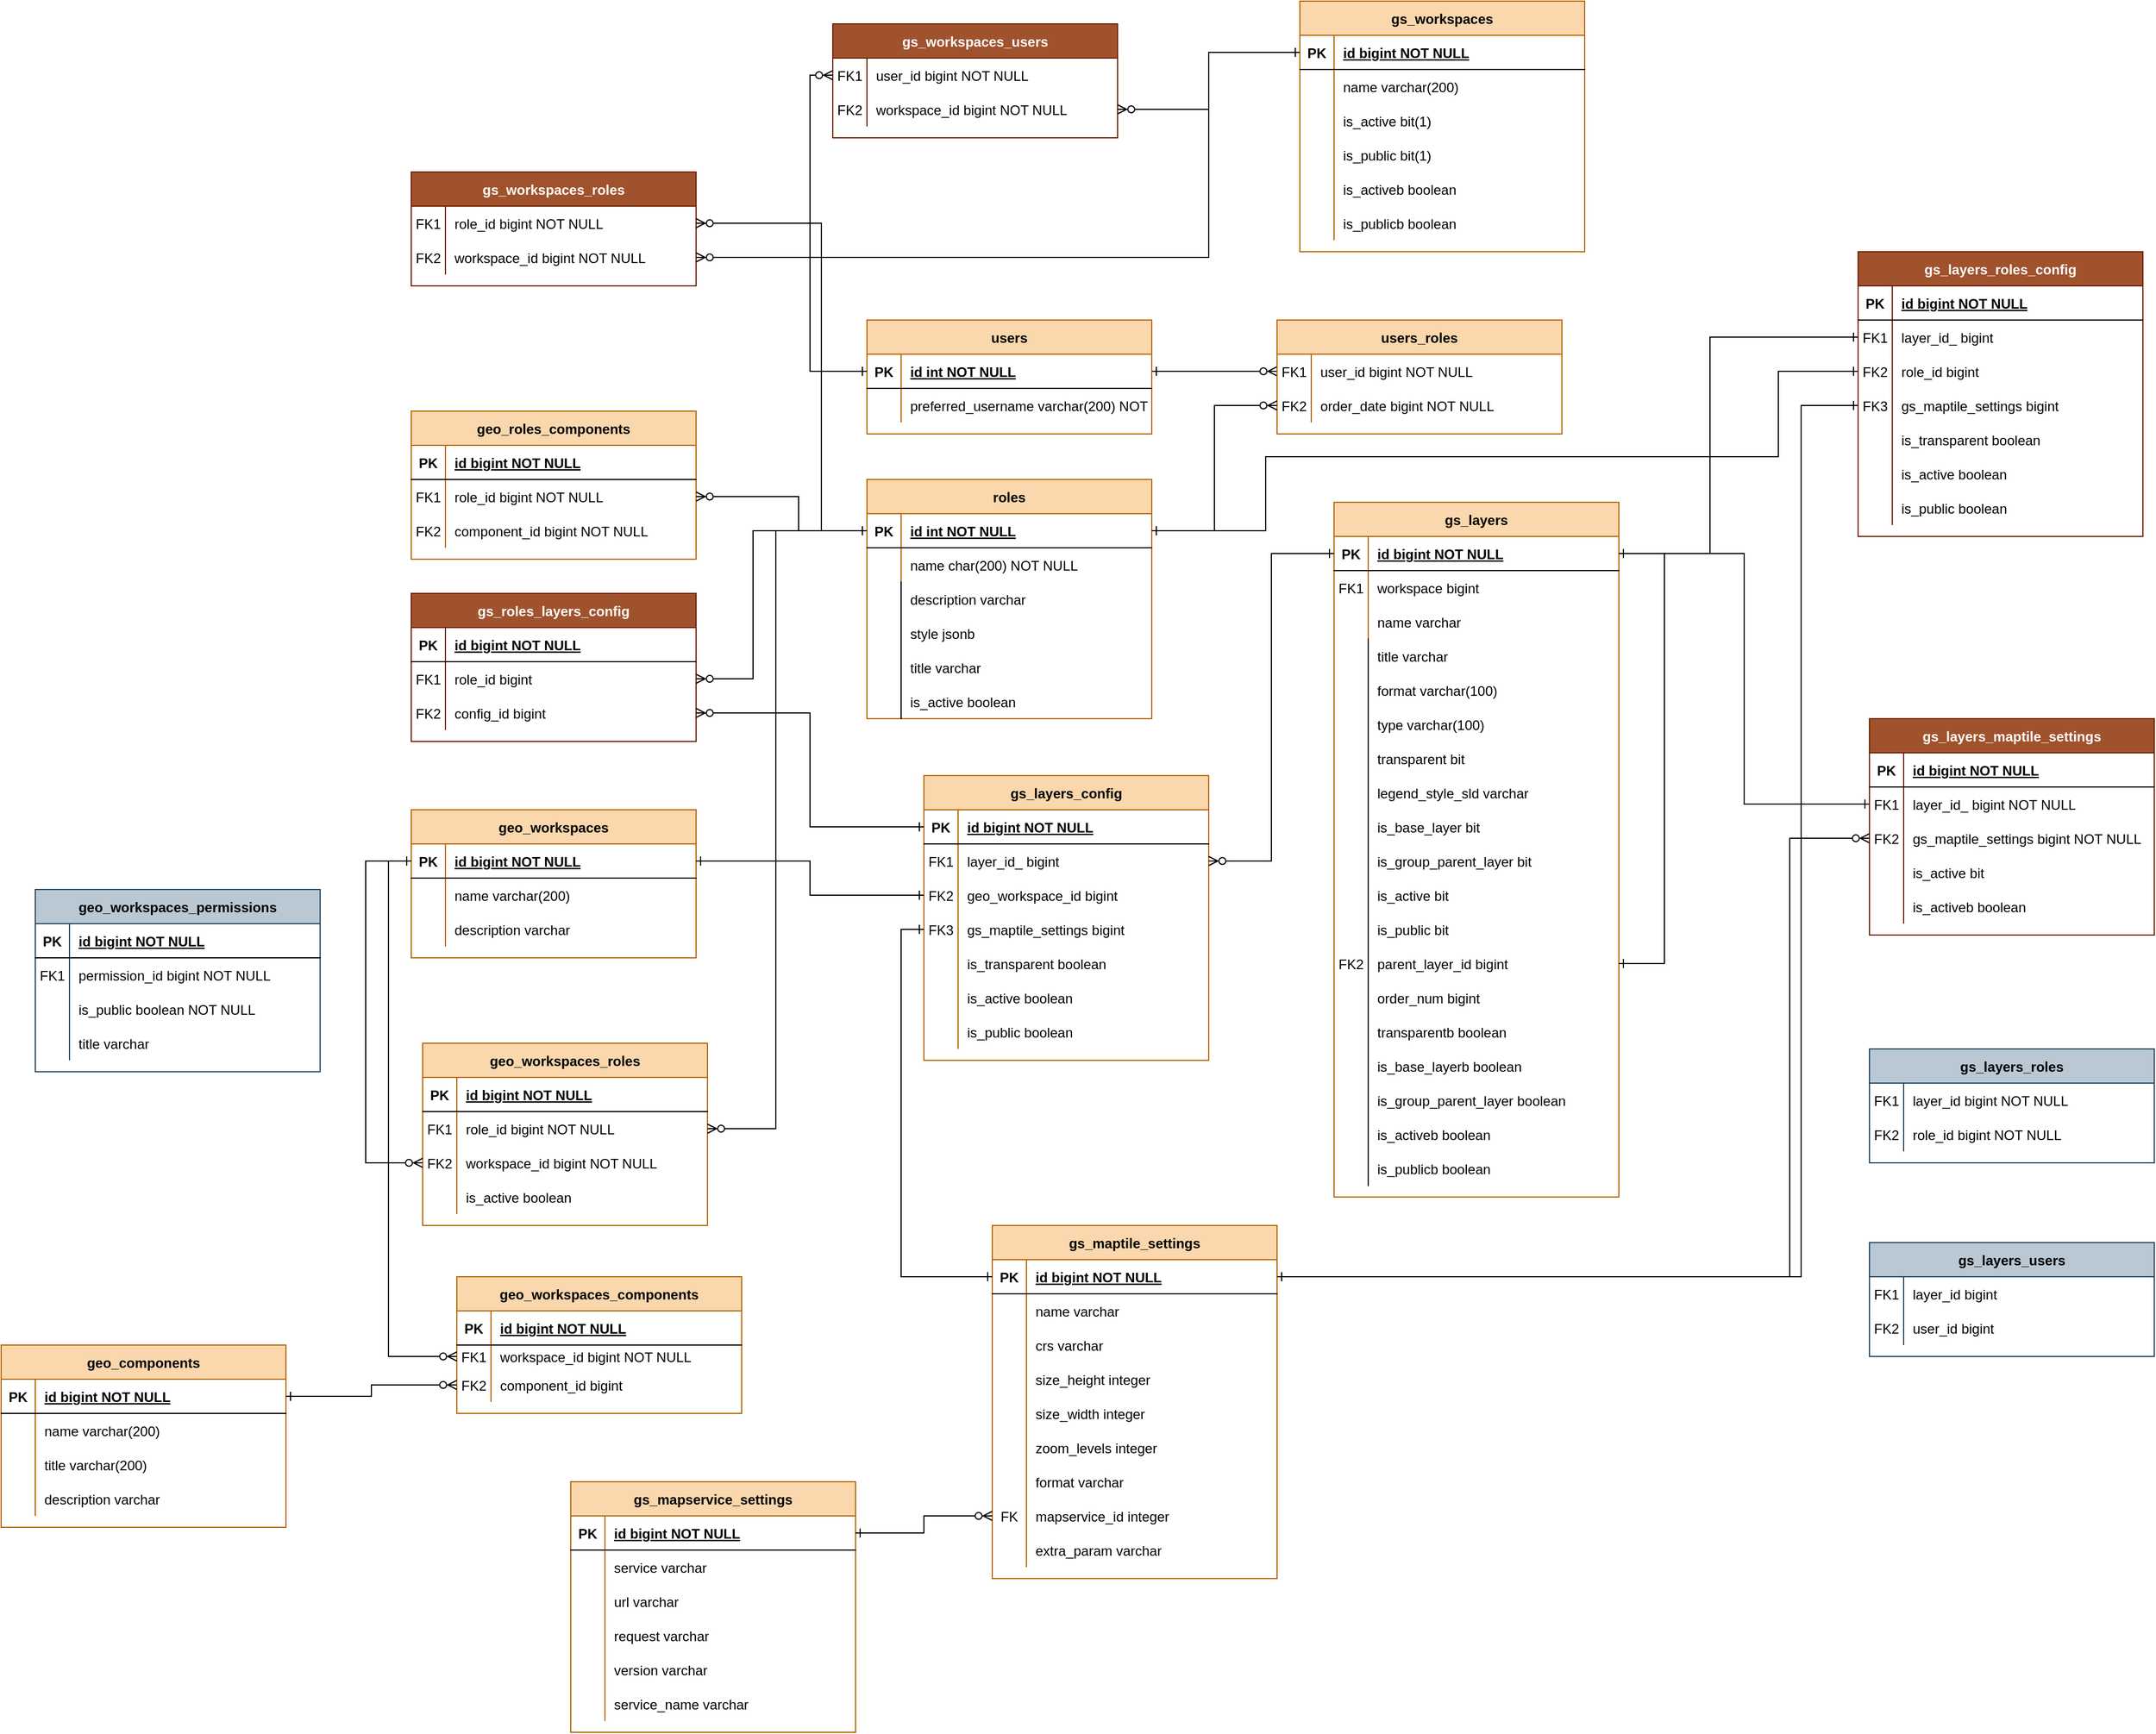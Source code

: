 <mxfile version="20.3.2" type="github">
  <diagram id="R2lEEEUBdFMjLlhIrx00" name="Page-1">
    <mxGraphModel dx="3694" dy="2688" grid="1" gridSize="10" guides="1" tooltips="1" connect="1" arrows="1" fold="1" page="1" pageScale="1" pageWidth="850" pageHeight="1100" math="0" shadow="0" extFonts="Permanent Marker^https://fonts.googleapis.com/css?family=Permanent+Marker">
      <root>
        <mxCell id="0" />
        <mxCell id="1" parent="0" />
        <mxCell id="C-vyLk0tnHw3VtMMgP7b-1" value="" style="edgeStyle=entityRelationEdgeStyle;endArrow=ERzeroToMany;startArrow=ERone;endFill=1;startFill=0;" parent="1" source="C-vyLk0tnHw3VtMMgP7b-24" target="C-vyLk0tnHw3VtMMgP7b-6" edge="1">
          <mxGeometry width="100" height="100" relative="1" as="geometry">
            <mxPoint x="340" y="720" as="sourcePoint" />
            <mxPoint x="440" y="620" as="targetPoint" />
          </mxGeometry>
        </mxCell>
        <mxCell id="C-vyLk0tnHw3VtMMgP7b-2" value="users_roles" style="shape=table;startSize=30;container=1;collapsible=1;childLayout=tableLayout;fixedRows=1;rowLines=0;fontStyle=1;align=center;resizeLast=1;fillColor=#fad7ac;strokeColor=#b46504;" parent="1" vertex="1">
          <mxGeometry x="400" y="120" width="250" height="100" as="geometry" />
        </mxCell>
        <mxCell id="C-vyLk0tnHw3VtMMgP7b-6" value="" style="shape=partialRectangle;collapsible=0;dropTarget=0;pointerEvents=0;fillColor=none;points=[[0,0.5],[1,0.5]];portConstraint=eastwest;top=0;left=0;right=0;bottom=0;" parent="C-vyLk0tnHw3VtMMgP7b-2" vertex="1">
          <mxGeometry y="30" width="250" height="30" as="geometry" />
        </mxCell>
        <mxCell id="C-vyLk0tnHw3VtMMgP7b-7" value="FK1" style="shape=partialRectangle;overflow=hidden;connectable=0;fillColor=none;top=0;left=0;bottom=0;right=0;" parent="C-vyLk0tnHw3VtMMgP7b-6" vertex="1">
          <mxGeometry width="30" height="30" as="geometry">
            <mxRectangle width="30" height="30" as="alternateBounds" />
          </mxGeometry>
        </mxCell>
        <mxCell id="C-vyLk0tnHw3VtMMgP7b-8" value="user_id bigint NOT NULL" style="shape=partialRectangle;overflow=hidden;connectable=0;fillColor=none;top=0;left=0;bottom=0;right=0;align=left;spacingLeft=6;" parent="C-vyLk0tnHw3VtMMgP7b-6" vertex="1">
          <mxGeometry x="30" width="220" height="30" as="geometry">
            <mxRectangle width="220" height="30" as="alternateBounds" />
          </mxGeometry>
        </mxCell>
        <mxCell id="C-vyLk0tnHw3VtMMgP7b-9" value="" style="shape=partialRectangle;collapsible=0;dropTarget=0;pointerEvents=0;fillColor=none;points=[[0,0.5],[1,0.5]];portConstraint=eastwest;top=0;left=0;right=0;bottom=0;" parent="C-vyLk0tnHw3VtMMgP7b-2" vertex="1">
          <mxGeometry y="60" width="250" height="30" as="geometry" />
        </mxCell>
        <mxCell id="C-vyLk0tnHw3VtMMgP7b-10" value="" style="shape=partialRectangle;overflow=hidden;connectable=0;fillColor=none;top=0;left=0;bottom=0;right=0;" parent="C-vyLk0tnHw3VtMMgP7b-9" vertex="1">
          <mxGeometry width="30" height="30" as="geometry">
            <mxRectangle width="30" height="30" as="alternateBounds" />
          </mxGeometry>
        </mxCell>
        <mxCell id="C-vyLk0tnHw3VtMMgP7b-11" value="order_date bigint NOT NULL" style="shape=partialRectangle;overflow=hidden;connectable=0;fillColor=none;top=0;left=0;bottom=0;right=0;align=left;spacingLeft=6;" parent="C-vyLk0tnHw3VtMMgP7b-9" vertex="1">
          <mxGeometry x="30" width="220" height="30" as="geometry">
            <mxRectangle width="220" height="30" as="alternateBounds" />
          </mxGeometry>
        </mxCell>
        <mxCell id="C-vyLk0tnHw3VtMMgP7b-13" value="gs_layers" style="shape=table;startSize=30;container=1;collapsible=1;childLayout=tableLayout;fixedRows=1;rowLines=0;fontStyle=1;align=center;resizeLast=1;fillColor=#fad7ac;strokeColor=#b46504;" parent="1" vertex="1">
          <mxGeometry x="450" y="280" width="250" height="610" as="geometry" />
        </mxCell>
        <mxCell id="C-vyLk0tnHw3VtMMgP7b-14" value="" style="shape=partialRectangle;collapsible=0;dropTarget=0;pointerEvents=0;fillColor=none;points=[[0,0.5],[1,0.5]];portConstraint=eastwest;top=0;left=0;right=0;bottom=1;" parent="C-vyLk0tnHw3VtMMgP7b-13" vertex="1">
          <mxGeometry y="30" width="250" height="30" as="geometry" />
        </mxCell>
        <mxCell id="C-vyLk0tnHw3VtMMgP7b-15" value="PK" style="shape=partialRectangle;overflow=hidden;connectable=0;fillColor=none;top=0;left=0;bottom=0;right=0;fontStyle=1;" parent="C-vyLk0tnHw3VtMMgP7b-14" vertex="1">
          <mxGeometry width="30" height="30" as="geometry">
            <mxRectangle width="30" height="30" as="alternateBounds" />
          </mxGeometry>
        </mxCell>
        <mxCell id="C-vyLk0tnHw3VtMMgP7b-16" value="id bigint NOT NULL " style="shape=partialRectangle;overflow=hidden;connectable=0;fillColor=none;top=0;left=0;bottom=0;right=0;align=left;spacingLeft=6;fontStyle=5;" parent="C-vyLk0tnHw3VtMMgP7b-14" vertex="1">
          <mxGeometry x="30" width="220" height="30" as="geometry">
            <mxRectangle width="220" height="30" as="alternateBounds" />
          </mxGeometry>
        </mxCell>
        <mxCell id="C-vyLk0tnHw3VtMMgP7b-17" value="" style="shape=partialRectangle;collapsible=0;dropTarget=0;pointerEvents=0;fillColor=none;points=[[0,0.5],[1,0.5]];portConstraint=eastwest;top=0;left=0;right=0;bottom=0;" parent="C-vyLk0tnHw3VtMMgP7b-13" vertex="1">
          <mxGeometry y="60" width="250" height="30" as="geometry" />
        </mxCell>
        <mxCell id="C-vyLk0tnHw3VtMMgP7b-18" value="FK1" style="shape=partialRectangle;overflow=hidden;connectable=0;fillColor=none;top=0;left=0;bottom=0;right=0;" parent="C-vyLk0tnHw3VtMMgP7b-17" vertex="1">
          <mxGeometry width="30" height="30" as="geometry">
            <mxRectangle width="30" height="30" as="alternateBounds" />
          </mxGeometry>
        </mxCell>
        <mxCell id="C-vyLk0tnHw3VtMMgP7b-19" value="workspace bigint" style="shape=partialRectangle;overflow=hidden;connectable=0;fillColor=none;top=0;left=0;bottom=0;right=0;align=left;spacingLeft=6;" parent="C-vyLk0tnHw3VtMMgP7b-17" vertex="1">
          <mxGeometry x="30" width="220" height="30" as="geometry">
            <mxRectangle width="220" height="30" as="alternateBounds" />
          </mxGeometry>
        </mxCell>
        <mxCell id="C-vyLk0tnHw3VtMMgP7b-20" value="" style="shape=partialRectangle;collapsible=0;dropTarget=0;pointerEvents=0;fillColor=none;points=[[0,0.5],[1,0.5]];portConstraint=eastwest;top=0;left=0;right=0;bottom=0;" parent="C-vyLk0tnHw3VtMMgP7b-13" vertex="1">
          <mxGeometry y="90" width="250" height="30" as="geometry" />
        </mxCell>
        <mxCell id="C-vyLk0tnHw3VtMMgP7b-21" value="" style="shape=partialRectangle;overflow=hidden;connectable=0;fillColor=none;top=0;left=0;bottom=0;right=0;" parent="C-vyLk0tnHw3VtMMgP7b-20" vertex="1">
          <mxGeometry width="30" height="30" as="geometry">
            <mxRectangle width="30" height="30" as="alternateBounds" />
          </mxGeometry>
        </mxCell>
        <mxCell id="C-vyLk0tnHw3VtMMgP7b-22" value="name varchar" style="shape=partialRectangle;overflow=hidden;connectable=0;fillColor=none;top=0;left=0;bottom=0;right=0;align=left;spacingLeft=6;" parent="C-vyLk0tnHw3VtMMgP7b-20" vertex="1">
          <mxGeometry x="30" width="220" height="30" as="geometry">
            <mxRectangle width="220" height="30" as="alternateBounds" />
          </mxGeometry>
        </mxCell>
        <mxCell id="C-vyLk0tnHw3VtMMgP7b-23" value="users" style="shape=table;startSize=30;container=1;collapsible=1;childLayout=tableLayout;fixedRows=1;rowLines=0;fontStyle=1;align=center;resizeLast=1;fillColor=#fad7ac;strokeColor=#b46504;" parent="1" vertex="1">
          <mxGeometry x="40" y="120" width="250" height="100" as="geometry" />
        </mxCell>
        <mxCell id="C-vyLk0tnHw3VtMMgP7b-24" value="" style="shape=partialRectangle;collapsible=0;dropTarget=0;pointerEvents=0;fillColor=none;points=[[0,0.5],[1,0.5]];portConstraint=eastwest;top=0;left=0;right=0;bottom=1;" parent="C-vyLk0tnHw3VtMMgP7b-23" vertex="1">
          <mxGeometry y="30" width="250" height="30" as="geometry" />
        </mxCell>
        <mxCell id="C-vyLk0tnHw3VtMMgP7b-25" value="PK" style="shape=partialRectangle;overflow=hidden;connectable=0;fillColor=none;top=0;left=0;bottom=0;right=0;fontStyle=1;" parent="C-vyLk0tnHw3VtMMgP7b-24" vertex="1">
          <mxGeometry width="30" height="30" as="geometry">
            <mxRectangle width="30" height="30" as="alternateBounds" />
          </mxGeometry>
        </mxCell>
        <mxCell id="C-vyLk0tnHw3VtMMgP7b-26" value="id int NOT NULL " style="shape=partialRectangle;overflow=hidden;connectable=0;fillColor=none;top=0;left=0;bottom=0;right=0;align=left;spacingLeft=6;fontStyle=5;" parent="C-vyLk0tnHw3VtMMgP7b-24" vertex="1">
          <mxGeometry x="30" width="220" height="30" as="geometry">
            <mxRectangle width="220" height="30" as="alternateBounds" />
          </mxGeometry>
        </mxCell>
        <mxCell id="C-vyLk0tnHw3VtMMgP7b-27" value="" style="shape=partialRectangle;collapsible=0;dropTarget=0;pointerEvents=0;fillColor=none;points=[[0,0.5],[1,0.5]];portConstraint=eastwest;top=0;left=0;right=0;bottom=0;" parent="C-vyLk0tnHw3VtMMgP7b-23" vertex="1">
          <mxGeometry y="60" width="250" height="30" as="geometry" />
        </mxCell>
        <mxCell id="C-vyLk0tnHw3VtMMgP7b-28" value="" style="shape=partialRectangle;overflow=hidden;connectable=0;fillColor=none;top=0;left=0;bottom=0;right=0;" parent="C-vyLk0tnHw3VtMMgP7b-27" vertex="1">
          <mxGeometry width="30" height="30" as="geometry">
            <mxRectangle width="30" height="30" as="alternateBounds" />
          </mxGeometry>
        </mxCell>
        <mxCell id="C-vyLk0tnHw3VtMMgP7b-29" value="preferred_username varchar(200) NOT NULL" style="shape=partialRectangle;overflow=hidden;connectable=0;fillColor=none;top=0;left=0;bottom=0;right=0;align=left;spacingLeft=6;" parent="C-vyLk0tnHw3VtMMgP7b-27" vertex="1">
          <mxGeometry x="30" width="220" height="30" as="geometry">
            <mxRectangle width="220" height="30" as="alternateBounds" />
          </mxGeometry>
        </mxCell>
        <mxCell id="dhcefUcwYZN5AuMNB3ZX-1" value="roles" style="shape=table;startSize=30;container=1;collapsible=1;childLayout=tableLayout;fixedRows=1;rowLines=0;fontStyle=1;align=center;resizeLast=1;fillColor=#fad7ac;strokeColor=#b46504;" parent="1" vertex="1">
          <mxGeometry x="40" y="260" width="250" height="210" as="geometry" />
        </mxCell>
        <mxCell id="dhcefUcwYZN5AuMNB3ZX-2" value="" style="shape=partialRectangle;collapsible=0;dropTarget=0;pointerEvents=0;fillColor=none;points=[[0,0.5],[1,0.5]];portConstraint=eastwest;top=0;left=0;right=0;bottom=1;" parent="dhcefUcwYZN5AuMNB3ZX-1" vertex="1">
          <mxGeometry y="30" width="250" height="30" as="geometry" />
        </mxCell>
        <mxCell id="dhcefUcwYZN5AuMNB3ZX-3" value="PK" style="shape=partialRectangle;overflow=hidden;connectable=0;fillColor=none;top=0;left=0;bottom=0;right=0;fontStyle=1;" parent="dhcefUcwYZN5AuMNB3ZX-2" vertex="1">
          <mxGeometry width="30" height="30" as="geometry">
            <mxRectangle width="30" height="30" as="alternateBounds" />
          </mxGeometry>
        </mxCell>
        <mxCell id="dhcefUcwYZN5AuMNB3ZX-4" value="id int NOT NULL " style="shape=partialRectangle;overflow=hidden;connectable=0;fillColor=none;top=0;left=0;bottom=0;right=0;align=left;spacingLeft=6;fontStyle=5;" parent="dhcefUcwYZN5AuMNB3ZX-2" vertex="1">
          <mxGeometry x="30" width="220" height="30" as="geometry">
            <mxRectangle width="220" height="30" as="alternateBounds" />
          </mxGeometry>
        </mxCell>
        <mxCell id="dhcefUcwYZN5AuMNB3ZX-5" value="" style="shape=partialRectangle;collapsible=0;dropTarget=0;pointerEvents=0;fillColor=none;points=[[0,0.5],[1,0.5]];portConstraint=eastwest;top=0;left=0;right=0;bottom=0;" parent="dhcefUcwYZN5AuMNB3ZX-1" vertex="1">
          <mxGeometry y="60" width="250" height="30" as="geometry" />
        </mxCell>
        <mxCell id="dhcefUcwYZN5AuMNB3ZX-6" value="" style="shape=partialRectangle;overflow=hidden;connectable=0;fillColor=none;top=0;left=0;bottom=0;right=0;" parent="dhcefUcwYZN5AuMNB3ZX-5" vertex="1">
          <mxGeometry width="30" height="30" as="geometry">
            <mxRectangle width="30" height="30" as="alternateBounds" />
          </mxGeometry>
        </mxCell>
        <mxCell id="dhcefUcwYZN5AuMNB3ZX-7" value="name char(200) NOT NULL" style="shape=partialRectangle;overflow=hidden;connectable=0;fillColor=none;top=0;left=0;bottom=0;right=0;align=left;spacingLeft=6;rowspan=1;fillOpacity=100;" parent="dhcefUcwYZN5AuMNB3ZX-5" vertex="1">
          <mxGeometry x="30" width="220" height="30" as="geometry">
            <mxRectangle width="220" height="30" as="alternateBounds" />
          </mxGeometry>
        </mxCell>
        <mxCell id="dhcefUcwYZN5AuMNB3ZX-10" value="" style="shape=partialRectangle;collapsible=0;dropTarget=0;pointerEvents=0;fillColor=none;points=[[0,0.5],[1,0.5]];portConstraint=eastwest;top=0;left=0;right=0;bottom=0;" parent="1" vertex="1">
          <mxGeometry x="40" y="350" width="250" height="30" as="geometry" />
        </mxCell>
        <mxCell id="dhcefUcwYZN5AuMNB3ZX-11" value="" style="shape=partialRectangle;overflow=hidden;connectable=0;fillColor=none;top=0;left=0;bottom=0;right=0;" parent="dhcefUcwYZN5AuMNB3ZX-10" vertex="1">
          <mxGeometry width="30" height="30" as="geometry">
            <mxRectangle width="30" height="30" as="alternateBounds" />
          </mxGeometry>
        </mxCell>
        <mxCell id="dhcefUcwYZN5AuMNB3ZX-12" value="description varchar" style="shape=partialRectangle;overflow=hidden;connectable=0;fillColor=none;top=0;left=1;bottom=0;right=0;align=left;spacingLeft=6;rowspan=1;fillOpacity=100;" parent="dhcefUcwYZN5AuMNB3ZX-10" vertex="1">
          <mxGeometry x="30" width="220" height="30" as="geometry">
            <mxRectangle width="220" height="30" as="alternateBounds" />
          </mxGeometry>
        </mxCell>
        <mxCell id="dhcefUcwYZN5AuMNB3ZX-28" style="edgeStyle=orthogonalEdgeStyle;rounded=0;orthogonalLoop=1;jettySize=auto;html=1;startArrow=ERone;startFill=0;endArrow=ERzeroToMany;endFill=0;exitX=1;exitY=0.5;exitDx=0;exitDy=0;" parent="1" source="dhcefUcwYZN5AuMNB3ZX-2" target="C-vyLk0tnHw3VtMMgP7b-9" edge="1">
          <mxGeometry relative="1" as="geometry" />
        </mxCell>
        <mxCell id="dhcefUcwYZN5AuMNB3ZX-13" value="" style="shape=partialRectangle;collapsible=0;dropTarget=0;pointerEvents=0;fillColor=none;points=[[0,0.5],[1,0.5]];portConstraint=eastwest;top=0;left=0;right=0;bottom=0;" parent="1" vertex="1">
          <mxGeometry x="40" y="380" width="250" height="30" as="geometry" />
        </mxCell>
        <mxCell id="dhcefUcwYZN5AuMNB3ZX-14" value="" style="shape=partialRectangle;overflow=hidden;connectable=0;fillColor=none;top=0;left=0;bottom=0;right=0;" parent="dhcefUcwYZN5AuMNB3ZX-13" vertex="1">
          <mxGeometry width="30" height="30" as="geometry">
            <mxRectangle width="30" height="30" as="alternateBounds" />
          </mxGeometry>
        </mxCell>
        <mxCell id="dhcefUcwYZN5AuMNB3ZX-15" value="style jsonb" style="shape=partialRectangle;overflow=hidden;connectable=0;fillColor=none;top=0;left=1;bottom=0;right=0;align=left;spacingLeft=6;rowspan=1;fillOpacity=100;" parent="dhcefUcwYZN5AuMNB3ZX-13" vertex="1">
          <mxGeometry x="30" width="220" height="30" as="geometry">
            <mxRectangle width="220" height="30" as="alternateBounds" />
          </mxGeometry>
        </mxCell>
        <mxCell id="dhcefUcwYZN5AuMNB3ZX-16" value="" style="shape=partialRectangle;collapsible=0;dropTarget=0;pointerEvents=0;fillColor=none;points=[[0,0.5],[1,0.5]];portConstraint=eastwest;top=0;left=0;right=0;bottom=0;" parent="1" vertex="1">
          <mxGeometry x="40" y="410" width="250" height="30" as="geometry" />
        </mxCell>
        <mxCell id="dhcefUcwYZN5AuMNB3ZX-17" value="" style="shape=partialRectangle;overflow=hidden;connectable=0;fillColor=none;top=0;left=0;bottom=0;right=0;" parent="dhcefUcwYZN5AuMNB3ZX-16" vertex="1">
          <mxGeometry width="30" height="30" as="geometry">
            <mxRectangle width="30" height="30" as="alternateBounds" />
          </mxGeometry>
        </mxCell>
        <mxCell id="dhcefUcwYZN5AuMNB3ZX-18" value="title varchar" style="shape=partialRectangle;overflow=hidden;connectable=0;fillColor=none;top=0;left=1;bottom=0;right=0;align=left;spacingLeft=6;rowspan=1;fillOpacity=100;" parent="dhcefUcwYZN5AuMNB3ZX-16" vertex="1">
          <mxGeometry x="30" width="220" height="30" as="geometry">
            <mxRectangle width="220" height="30" as="alternateBounds" />
          </mxGeometry>
        </mxCell>
        <mxCell id="dhcefUcwYZN5AuMNB3ZX-19" value="" style="shape=partialRectangle;collapsible=0;dropTarget=0;pointerEvents=0;fillColor=none;points=[[0,0.5],[1,0.5]];portConstraint=eastwest;top=0;left=0;right=0;bottom=0;" parent="1" vertex="1">
          <mxGeometry x="40" y="440" width="250" height="30" as="geometry" />
        </mxCell>
        <mxCell id="dhcefUcwYZN5AuMNB3ZX-20" value="" style="shape=partialRectangle;overflow=hidden;connectable=0;fillColor=none;top=0;left=0;bottom=0;right=0;" parent="dhcefUcwYZN5AuMNB3ZX-19" vertex="1">
          <mxGeometry width="30" height="30" as="geometry">
            <mxRectangle width="30" height="30" as="alternateBounds" />
          </mxGeometry>
        </mxCell>
        <mxCell id="dhcefUcwYZN5AuMNB3ZX-21" value="is_active boolean" style="shape=partialRectangle;overflow=hidden;connectable=0;fillColor=none;top=0;left=1;bottom=0;right=0;align=left;spacingLeft=6;rowspan=1;fillOpacity=100;" parent="dhcefUcwYZN5AuMNB3ZX-19" vertex="1">
          <mxGeometry x="30" width="220" height="30" as="geometry">
            <mxRectangle width="220" height="30" as="alternateBounds" />
          </mxGeometry>
        </mxCell>
        <mxCell id="dhcefUcwYZN5AuMNB3ZX-22" value="FK2" style="shape=partialRectangle;overflow=hidden;connectable=0;fillColor=none;top=0;left=0;bottom=0;right=0;" parent="1" vertex="1">
          <mxGeometry x="400" y="180" width="30" height="30" as="geometry">
            <mxRectangle width="30" height="30" as="alternateBounds" />
          </mxGeometry>
        </mxCell>
        <mxCell id="dhcefUcwYZN5AuMNB3ZX-29" value="" style="shape=partialRectangle;collapsible=0;dropTarget=0;pointerEvents=0;fillColor=none;points=[[0,0.5],[1,0.5]];portConstraint=eastwest;top=0;left=0;right=0;bottom=0;" parent="1" vertex="1">
          <mxGeometry x="450" y="400" width="250" height="30" as="geometry" />
        </mxCell>
        <mxCell id="dhcefUcwYZN5AuMNB3ZX-30" value="" style="shape=partialRectangle;overflow=hidden;connectable=0;fillColor=none;top=0;left=0;bottom=0;right=0;" parent="dhcefUcwYZN5AuMNB3ZX-29" vertex="1">
          <mxGeometry width="30" height="30" as="geometry">
            <mxRectangle width="30" height="30" as="alternateBounds" />
          </mxGeometry>
        </mxCell>
        <mxCell id="dhcefUcwYZN5AuMNB3ZX-31" value="title varchar" style="shape=partialRectangle;overflow=hidden;connectable=0;fillColor=none;top=0;left=1;bottom=0;right=0;align=left;spacingLeft=6;" parent="dhcefUcwYZN5AuMNB3ZX-29" vertex="1">
          <mxGeometry x="30" width="220" height="30" as="geometry">
            <mxRectangle width="220" height="30" as="alternateBounds" />
          </mxGeometry>
        </mxCell>
        <mxCell id="dhcefUcwYZN5AuMNB3ZX-32" value="" style="shape=partialRectangle;collapsible=0;dropTarget=0;pointerEvents=0;fillColor=none;points=[[0,0.5],[1,0.5]];portConstraint=eastwest;top=0;left=0;right=0;bottom=0;" parent="1" vertex="1">
          <mxGeometry x="450" y="430" width="250" height="30" as="geometry" />
        </mxCell>
        <mxCell id="dhcefUcwYZN5AuMNB3ZX-33" value="" style="shape=partialRectangle;overflow=hidden;connectable=0;fillColor=none;top=0;left=0;bottom=0;right=0;" parent="dhcefUcwYZN5AuMNB3ZX-32" vertex="1">
          <mxGeometry width="30" height="30" as="geometry">
            <mxRectangle width="30" height="30" as="alternateBounds" />
          </mxGeometry>
        </mxCell>
        <mxCell id="dhcefUcwYZN5AuMNB3ZX-34" value="format varchar(100)" style="shape=partialRectangle;overflow=hidden;connectable=0;fillColor=none;top=0;left=1;bottom=0;right=0;align=left;spacingLeft=6;" parent="dhcefUcwYZN5AuMNB3ZX-32" vertex="1">
          <mxGeometry x="30" width="220" height="30" as="geometry">
            <mxRectangle width="220" height="30" as="alternateBounds" />
          </mxGeometry>
        </mxCell>
        <mxCell id="dhcefUcwYZN5AuMNB3ZX-35" value="" style="shape=partialRectangle;collapsible=0;dropTarget=0;pointerEvents=0;fillColor=none;points=[[0,0.5],[1,0.5]];portConstraint=eastwest;top=0;left=0;right=0;bottom=0;" parent="1" vertex="1">
          <mxGeometry x="450" y="460" width="250" height="30" as="geometry" />
        </mxCell>
        <mxCell id="dhcefUcwYZN5AuMNB3ZX-36" value="" style="shape=partialRectangle;overflow=hidden;connectable=0;fillColor=none;top=0;left=0;bottom=0;right=0;" parent="dhcefUcwYZN5AuMNB3ZX-35" vertex="1">
          <mxGeometry width="30" height="30" as="geometry">
            <mxRectangle width="30" height="30" as="alternateBounds" />
          </mxGeometry>
        </mxCell>
        <mxCell id="dhcefUcwYZN5AuMNB3ZX-37" value="type varchar(100)" style="shape=partialRectangle;overflow=hidden;connectable=0;fillColor=none;top=0;left=1;bottom=0;right=0;align=left;spacingLeft=6;" parent="dhcefUcwYZN5AuMNB3ZX-35" vertex="1">
          <mxGeometry x="30" width="220" height="30" as="geometry">
            <mxRectangle width="220" height="30" as="alternateBounds" />
          </mxGeometry>
        </mxCell>
        <mxCell id="dhcefUcwYZN5AuMNB3ZX-38" value="" style="shape=partialRectangle;collapsible=0;dropTarget=0;pointerEvents=0;fillColor=none;points=[[0,0.5],[1,0.5]];portConstraint=eastwest;top=0;left=0;right=0;bottom=0;" parent="1" vertex="1">
          <mxGeometry x="450" y="490" width="250" height="30" as="geometry" />
        </mxCell>
        <mxCell id="dhcefUcwYZN5AuMNB3ZX-39" value="" style="shape=partialRectangle;overflow=hidden;connectable=0;fillColor=none;top=0;left=0;bottom=0;right=0;" parent="dhcefUcwYZN5AuMNB3ZX-38" vertex="1">
          <mxGeometry width="30" height="30" as="geometry">
            <mxRectangle width="30" height="30" as="alternateBounds" />
          </mxGeometry>
        </mxCell>
        <mxCell id="dhcefUcwYZN5AuMNB3ZX-40" value="transparent bit" style="shape=partialRectangle;overflow=hidden;connectable=0;fillColor=none;top=0;left=1;bottom=0;right=0;align=left;spacingLeft=6;" parent="dhcefUcwYZN5AuMNB3ZX-38" vertex="1">
          <mxGeometry x="30" width="220" height="30" as="geometry">
            <mxRectangle width="220" height="30" as="alternateBounds" />
          </mxGeometry>
        </mxCell>
        <mxCell id="dhcefUcwYZN5AuMNB3ZX-41" value="" style="shape=partialRectangle;collapsible=0;dropTarget=0;pointerEvents=0;fillColor=none;points=[[0,0.5],[1,0.5]];portConstraint=eastwest;top=0;left=0;right=0;bottom=0;" parent="1" vertex="1">
          <mxGeometry x="450" y="520" width="250" height="30" as="geometry" />
        </mxCell>
        <mxCell id="dhcefUcwYZN5AuMNB3ZX-42" value="" style="shape=partialRectangle;overflow=hidden;connectable=0;fillColor=none;top=0;left=0;bottom=0;right=0;" parent="dhcefUcwYZN5AuMNB3ZX-41" vertex="1">
          <mxGeometry width="30" height="30" as="geometry">
            <mxRectangle width="30" height="30" as="alternateBounds" />
          </mxGeometry>
        </mxCell>
        <mxCell id="dhcefUcwYZN5AuMNB3ZX-43" value="legend_style_sld varchar" style="shape=partialRectangle;overflow=hidden;connectable=0;fillColor=none;top=0;left=1;bottom=0;right=0;align=left;spacingLeft=6;" parent="dhcefUcwYZN5AuMNB3ZX-41" vertex="1">
          <mxGeometry x="30" width="220" height="30" as="geometry">
            <mxRectangle width="220" height="30" as="alternateBounds" />
          </mxGeometry>
        </mxCell>
        <mxCell id="dhcefUcwYZN5AuMNB3ZX-44" value="" style="shape=partialRectangle;collapsible=0;dropTarget=0;pointerEvents=0;fillColor=none;points=[[0,0.5],[1,0.5]];portConstraint=eastwest;top=0;left=0;right=0;bottom=0;" parent="1" vertex="1">
          <mxGeometry x="450" y="550" width="250" height="30" as="geometry" />
        </mxCell>
        <mxCell id="dhcefUcwYZN5AuMNB3ZX-45" value="" style="shape=partialRectangle;overflow=hidden;connectable=0;fillColor=none;top=0;left=0;bottom=0;right=0;" parent="dhcefUcwYZN5AuMNB3ZX-44" vertex="1">
          <mxGeometry width="30" height="30" as="geometry">
            <mxRectangle width="30" height="30" as="alternateBounds" />
          </mxGeometry>
        </mxCell>
        <mxCell id="dhcefUcwYZN5AuMNB3ZX-46" value="is_base_layer bit" style="shape=partialRectangle;overflow=hidden;connectable=0;fillColor=none;top=0;left=1;bottom=0;right=0;align=left;spacingLeft=6;" parent="dhcefUcwYZN5AuMNB3ZX-44" vertex="1">
          <mxGeometry x="30" width="220" height="30" as="geometry">
            <mxRectangle width="220" height="30" as="alternateBounds" />
          </mxGeometry>
        </mxCell>
        <mxCell id="dhcefUcwYZN5AuMNB3ZX-47" value="" style="shape=partialRectangle;collapsible=0;dropTarget=0;pointerEvents=0;fillColor=none;points=[[0,0.5],[1,0.5]];portConstraint=eastwest;top=0;left=0;right=0;bottom=0;" parent="1" vertex="1">
          <mxGeometry x="450" y="580" width="250" height="30" as="geometry" />
        </mxCell>
        <mxCell id="dhcefUcwYZN5AuMNB3ZX-48" value="" style="shape=partialRectangle;overflow=hidden;connectable=0;fillColor=none;top=0;left=0;bottom=0;right=0;" parent="dhcefUcwYZN5AuMNB3ZX-47" vertex="1">
          <mxGeometry width="30" height="30" as="geometry">
            <mxRectangle width="30" height="30" as="alternateBounds" />
          </mxGeometry>
        </mxCell>
        <mxCell id="dhcefUcwYZN5AuMNB3ZX-49" value="is_group_parent_layer bit" style="shape=partialRectangle;overflow=hidden;connectable=0;fillColor=none;top=0;left=1;bottom=0;right=0;align=left;spacingLeft=6;" parent="dhcefUcwYZN5AuMNB3ZX-47" vertex="1">
          <mxGeometry x="30" width="220" height="30" as="geometry">
            <mxRectangle width="220" height="30" as="alternateBounds" />
          </mxGeometry>
        </mxCell>
        <mxCell id="dhcefUcwYZN5AuMNB3ZX-50" value="" style="shape=partialRectangle;collapsible=0;dropTarget=0;pointerEvents=0;fillColor=none;points=[[0,0.5],[1,0.5]];portConstraint=eastwest;top=0;left=0;right=0;bottom=0;" parent="1" vertex="1">
          <mxGeometry x="450" y="610" width="250" height="30" as="geometry" />
        </mxCell>
        <mxCell id="dhcefUcwYZN5AuMNB3ZX-51" value="" style="shape=partialRectangle;overflow=hidden;connectable=0;fillColor=none;top=0;left=0;bottom=0;right=0;" parent="dhcefUcwYZN5AuMNB3ZX-50" vertex="1">
          <mxGeometry width="30" height="30" as="geometry">
            <mxRectangle width="30" height="30" as="alternateBounds" />
          </mxGeometry>
        </mxCell>
        <mxCell id="dhcefUcwYZN5AuMNB3ZX-52" value="is_active bit" style="shape=partialRectangle;overflow=hidden;connectable=0;fillColor=none;top=0;left=1;bottom=0;right=0;align=left;spacingLeft=6;" parent="dhcefUcwYZN5AuMNB3ZX-50" vertex="1">
          <mxGeometry x="30" width="220" height="30" as="geometry">
            <mxRectangle width="220" height="30" as="alternateBounds" />
          </mxGeometry>
        </mxCell>
        <mxCell id="dhcefUcwYZN5AuMNB3ZX-53" value="" style="shape=partialRectangle;collapsible=0;dropTarget=0;pointerEvents=0;fillColor=none;points=[[0,0.5],[1,0.5]];portConstraint=eastwest;top=0;left=0;right=0;bottom=0;" parent="1" vertex="1">
          <mxGeometry x="450" y="640" width="250" height="30" as="geometry" />
        </mxCell>
        <mxCell id="dhcefUcwYZN5AuMNB3ZX-54" value="" style="shape=partialRectangle;overflow=hidden;connectable=0;fillColor=none;top=0;left=0;bottom=0;right=0;" parent="dhcefUcwYZN5AuMNB3ZX-53" vertex="1">
          <mxGeometry width="30" height="30" as="geometry">
            <mxRectangle width="30" height="30" as="alternateBounds" />
          </mxGeometry>
        </mxCell>
        <mxCell id="dhcefUcwYZN5AuMNB3ZX-55" value="is_public bit" style="shape=partialRectangle;overflow=hidden;connectable=0;fillColor=none;top=0;left=1;bottom=0;right=0;align=left;spacingLeft=6;" parent="dhcefUcwYZN5AuMNB3ZX-53" vertex="1">
          <mxGeometry x="30" width="220" height="30" as="geometry">
            <mxRectangle width="220" height="30" as="alternateBounds" />
          </mxGeometry>
        </mxCell>
        <mxCell id="4T5B86G8x2Q3nE9Dheab-350" style="edgeStyle=orthogonalEdgeStyle;rounded=0;orthogonalLoop=1;jettySize=auto;html=1;exitX=1;exitY=0.5;exitDx=0;exitDy=0;entryX=1;entryY=0.5;entryDx=0;entryDy=0;startArrow=ERone;startFill=0;endArrow=ERone;endFill=0;" edge="1" parent="1" source="dhcefUcwYZN5AuMNB3ZX-56" target="C-vyLk0tnHw3VtMMgP7b-14">
          <mxGeometry relative="1" as="geometry">
            <Array as="points">
              <mxPoint x="740" y="685" />
              <mxPoint x="740" y="325" />
            </Array>
          </mxGeometry>
        </mxCell>
        <mxCell id="dhcefUcwYZN5AuMNB3ZX-56" value="" style="shape=partialRectangle;collapsible=0;dropTarget=0;pointerEvents=0;fillColor=none;points=[[0,0.5],[1,0.5]];portConstraint=eastwest;top=0;left=0;right=0;bottom=0;" parent="1" vertex="1">
          <mxGeometry x="450" y="670" width="250" height="30" as="geometry" />
        </mxCell>
        <mxCell id="dhcefUcwYZN5AuMNB3ZX-57" value="" style="shape=partialRectangle;overflow=hidden;connectable=0;fillColor=none;top=0;left=0;bottom=0;right=0;" parent="dhcefUcwYZN5AuMNB3ZX-56" vertex="1">
          <mxGeometry width="30" height="30" as="geometry">
            <mxRectangle width="30" height="30" as="alternateBounds" />
          </mxGeometry>
        </mxCell>
        <mxCell id="dhcefUcwYZN5AuMNB3ZX-58" value="parent_layer_id bigint" style="shape=partialRectangle;overflow=hidden;connectable=0;fillColor=none;top=0;left=1;bottom=0;right=0;align=left;spacingLeft=6;" parent="dhcefUcwYZN5AuMNB3ZX-56" vertex="1">
          <mxGeometry x="30" width="220" height="30" as="geometry">
            <mxRectangle width="220" height="30" as="alternateBounds" />
          </mxGeometry>
        </mxCell>
        <mxCell id="dhcefUcwYZN5AuMNB3ZX-59" value="FK2" style="shape=partialRectangle;overflow=hidden;connectable=0;fillColor=none;top=0;left=0;bottom=0;right=0;" parent="1" vertex="1">
          <mxGeometry x="450" y="670" width="30" height="30" as="geometry">
            <mxRectangle width="30" height="30" as="alternateBounds" />
          </mxGeometry>
        </mxCell>
        <mxCell id="dhcefUcwYZN5AuMNB3ZX-60" value="" style="shape=partialRectangle;collapsible=0;dropTarget=0;pointerEvents=0;fillColor=none;points=[[0,0.5],[1,0.5]];portConstraint=eastwest;top=0;left=0;right=0;bottom=0;" parent="1" vertex="1">
          <mxGeometry x="450" y="700" width="250" height="30" as="geometry" />
        </mxCell>
        <mxCell id="dhcefUcwYZN5AuMNB3ZX-61" value="" style="shape=partialRectangle;overflow=hidden;connectable=0;fillColor=none;top=0;left=0;bottom=0;right=0;" parent="dhcefUcwYZN5AuMNB3ZX-60" vertex="1">
          <mxGeometry width="30" height="30" as="geometry">
            <mxRectangle width="30" height="30" as="alternateBounds" />
          </mxGeometry>
        </mxCell>
        <mxCell id="dhcefUcwYZN5AuMNB3ZX-62" value="order_num bigint" style="shape=partialRectangle;overflow=hidden;connectable=0;fillColor=none;top=0;left=1;bottom=0;right=0;align=left;spacingLeft=6;" parent="dhcefUcwYZN5AuMNB3ZX-60" vertex="1">
          <mxGeometry x="30" width="220" height="30" as="geometry">
            <mxRectangle width="220" height="30" as="alternateBounds" />
          </mxGeometry>
        </mxCell>
        <mxCell id="dhcefUcwYZN5AuMNB3ZX-63" value="" style="shape=partialRectangle;collapsible=0;dropTarget=0;pointerEvents=0;fillColor=none;points=[[0,0.5],[1,0.5]];portConstraint=eastwest;top=0;left=0;right=0;bottom=0;" parent="1" vertex="1">
          <mxGeometry x="450" y="730" width="250" height="30" as="geometry" />
        </mxCell>
        <mxCell id="dhcefUcwYZN5AuMNB3ZX-64" value="" style="shape=partialRectangle;overflow=hidden;connectable=0;fillColor=none;top=0;left=0;bottom=0;right=0;" parent="dhcefUcwYZN5AuMNB3ZX-63" vertex="1">
          <mxGeometry width="30" height="30" as="geometry">
            <mxRectangle width="30" height="30" as="alternateBounds" />
          </mxGeometry>
        </mxCell>
        <mxCell id="dhcefUcwYZN5AuMNB3ZX-65" value="transparentb boolean" style="shape=partialRectangle;overflow=hidden;connectable=0;fillColor=none;top=0;left=1;bottom=0;right=0;align=left;spacingLeft=6;" parent="dhcefUcwYZN5AuMNB3ZX-63" vertex="1">
          <mxGeometry x="30" width="220" height="30" as="geometry">
            <mxRectangle width="220" height="30" as="alternateBounds" />
          </mxGeometry>
        </mxCell>
        <mxCell id="dhcefUcwYZN5AuMNB3ZX-66" value="" style="shape=partialRectangle;collapsible=0;dropTarget=0;pointerEvents=0;fillColor=none;points=[[0,0.5],[1,0.5]];portConstraint=eastwest;top=0;left=0;right=0;bottom=0;" parent="1" vertex="1">
          <mxGeometry x="450" y="760" width="250" height="30" as="geometry" />
        </mxCell>
        <mxCell id="dhcefUcwYZN5AuMNB3ZX-67" value="" style="shape=partialRectangle;overflow=hidden;connectable=0;fillColor=none;top=0;left=0;bottom=0;right=0;" parent="dhcefUcwYZN5AuMNB3ZX-66" vertex="1">
          <mxGeometry width="30" height="30" as="geometry">
            <mxRectangle width="30" height="30" as="alternateBounds" />
          </mxGeometry>
        </mxCell>
        <mxCell id="dhcefUcwYZN5AuMNB3ZX-68" value="is_base_layerb boolean" style="shape=partialRectangle;overflow=hidden;connectable=0;fillColor=none;top=0;left=1;bottom=0;right=0;align=left;spacingLeft=6;" parent="dhcefUcwYZN5AuMNB3ZX-66" vertex="1">
          <mxGeometry x="30" width="220" height="30" as="geometry">
            <mxRectangle width="220" height="30" as="alternateBounds" />
          </mxGeometry>
        </mxCell>
        <mxCell id="dhcefUcwYZN5AuMNB3ZX-69" value="" style="shape=partialRectangle;collapsible=0;dropTarget=0;pointerEvents=0;fillColor=none;points=[[0,0.5],[1,0.5]];portConstraint=eastwest;top=0;left=0;right=0;bottom=0;" parent="1" vertex="1">
          <mxGeometry x="450" y="790" width="250" height="30" as="geometry" />
        </mxCell>
        <mxCell id="dhcefUcwYZN5AuMNB3ZX-70" value="" style="shape=partialRectangle;overflow=hidden;connectable=0;fillColor=none;top=0;left=0;bottom=0;right=0;" parent="dhcefUcwYZN5AuMNB3ZX-69" vertex="1">
          <mxGeometry width="30" height="30" as="geometry">
            <mxRectangle width="30" height="30" as="alternateBounds" />
          </mxGeometry>
        </mxCell>
        <mxCell id="dhcefUcwYZN5AuMNB3ZX-71" value="is_group_parent_layer boolean" style="shape=partialRectangle;overflow=hidden;connectable=0;fillColor=none;top=0;left=1;bottom=0;right=0;align=left;spacingLeft=6;" parent="dhcefUcwYZN5AuMNB3ZX-69" vertex="1">
          <mxGeometry x="30" width="220" height="30" as="geometry">
            <mxRectangle width="220" height="30" as="alternateBounds" />
          </mxGeometry>
        </mxCell>
        <mxCell id="dhcefUcwYZN5AuMNB3ZX-72" value="" style="shape=partialRectangle;collapsible=0;dropTarget=0;pointerEvents=0;fillColor=none;points=[[0,0.5],[1,0.5]];portConstraint=eastwest;top=0;left=0;right=0;bottom=0;" parent="1" vertex="1">
          <mxGeometry x="450" y="820" width="250" height="30" as="geometry" />
        </mxCell>
        <mxCell id="dhcefUcwYZN5AuMNB3ZX-73" value="" style="shape=partialRectangle;overflow=hidden;connectable=0;fillColor=none;top=0;left=0;bottom=0;right=0;" parent="dhcefUcwYZN5AuMNB3ZX-72" vertex="1">
          <mxGeometry width="30" height="30" as="geometry">
            <mxRectangle width="30" height="30" as="alternateBounds" />
          </mxGeometry>
        </mxCell>
        <mxCell id="dhcefUcwYZN5AuMNB3ZX-74" value="is_activeb boolean" style="shape=partialRectangle;overflow=hidden;connectable=0;fillColor=none;top=0;left=1;bottom=0;right=0;align=left;spacingLeft=6;" parent="dhcefUcwYZN5AuMNB3ZX-72" vertex="1">
          <mxGeometry x="30" width="220" height="30" as="geometry">
            <mxRectangle width="220" height="30" as="alternateBounds" />
          </mxGeometry>
        </mxCell>
        <mxCell id="dhcefUcwYZN5AuMNB3ZX-75" value="" style="shape=partialRectangle;collapsible=0;dropTarget=0;pointerEvents=0;fillColor=none;points=[[0,0.5],[1,0.5]];portConstraint=eastwest;top=0;left=0;right=0;bottom=0;" parent="1" vertex="1">
          <mxGeometry x="450" y="850" width="250" height="30" as="geometry" />
        </mxCell>
        <mxCell id="dhcefUcwYZN5AuMNB3ZX-76" value="" style="shape=partialRectangle;overflow=hidden;connectable=0;fillColor=none;top=0;left=0;bottom=0;right=0;" parent="dhcefUcwYZN5AuMNB3ZX-75" vertex="1">
          <mxGeometry width="30" height="30" as="geometry">
            <mxRectangle width="30" height="30" as="alternateBounds" />
          </mxGeometry>
        </mxCell>
        <mxCell id="dhcefUcwYZN5AuMNB3ZX-77" value="is_publicb boolean" style="shape=partialRectangle;overflow=hidden;connectable=0;fillColor=none;top=0;left=1;bottom=0;right=0;align=left;spacingLeft=6;" parent="dhcefUcwYZN5AuMNB3ZX-75" vertex="1">
          <mxGeometry x="30" width="220" height="30" as="geometry">
            <mxRectangle width="220" height="30" as="alternateBounds" />
          </mxGeometry>
        </mxCell>
        <object label="gs_layers_config" фыв="фыв" id="4T5B86G8x2Q3nE9Dheab-1">
          <mxCell style="shape=table;startSize=30;container=1;collapsible=1;childLayout=tableLayout;fixedRows=1;rowLines=0;fontStyle=1;align=center;resizeLast=1;fillColor=#fad7ac;strokeColor=#b46504;" vertex="1" parent="1">
            <mxGeometry x="90" y="520" width="250" height="250" as="geometry" />
          </mxCell>
        </object>
        <mxCell id="4T5B86G8x2Q3nE9Dheab-2" value="" style="shape=partialRectangle;collapsible=0;dropTarget=0;pointerEvents=0;fillColor=none;points=[[0,0.5],[1,0.5]];portConstraint=eastwest;top=0;left=0;right=0;bottom=1;" vertex="1" parent="4T5B86G8x2Q3nE9Dheab-1">
          <mxGeometry y="30" width="250" height="30" as="geometry" />
        </mxCell>
        <mxCell id="4T5B86G8x2Q3nE9Dheab-3" value="PK" style="shape=partialRectangle;overflow=hidden;connectable=0;fillColor=none;top=0;left=0;bottom=0;right=0;fontStyle=1;" vertex="1" parent="4T5B86G8x2Q3nE9Dheab-2">
          <mxGeometry width="30" height="30" as="geometry">
            <mxRectangle width="30" height="30" as="alternateBounds" />
          </mxGeometry>
        </mxCell>
        <mxCell id="4T5B86G8x2Q3nE9Dheab-4" value="id bigint NOT NULL " style="shape=partialRectangle;overflow=hidden;connectable=0;fillColor=none;top=0;left=0;bottom=0;right=0;align=left;spacingLeft=6;fontStyle=5;" vertex="1" parent="4T5B86G8x2Q3nE9Dheab-2">
          <mxGeometry x="30" width="220" height="30" as="geometry">
            <mxRectangle width="220" height="30" as="alternateBounds" />
          </mxGeometry>
        </mxCell>
        <mxCell id="4T5B86G8x2Q3nE9Dheab-5" value="" style="shape=partialRectangle;collapsible=0;dropTarget=0;pointerEvents=0;fillColor=none;points=[[0,0.5],[1,0.5]];portConstraint=eastwest;top=0;left=0;right=0;bottom=0;" vertex="1" parent="4T5B86G8x2Q3nE9Dheab-1">
          <mxGeometry y="60" width="250" height="30" as="geometry" />
        </mxCell>
        <mxCell id="4T5B86G8x2Q3nE9Dheab-6" value="FK1" style="shape=partialRectangle;overflow=hidden;connectable=0;fillColor=none;top=0;left=0;bottom=0;right=0;" vertex="1" parent="4T5B86G8x2Q3nE9Dheab-5">
          <mxGeometry width="30" height="30" as="geometry">
            <mxRectangle width="30" height="30" as="alternateBounds" />
          </mxGeometry>
        </mxCell>
        <mxCell id="4T5B86G8x2Q3nE9Dheab-7" value="layer_id_ bigint" style="shape=partialRectangle;overflow=hidden;connectable=0;fillColor=none;top=0;left=0;bottom=0;right=0;align=left;spacingLeft=6;" vertex="1" parent="4T5B86G8x2Q3nE9Dheab-5">
          <mxGeometry x="30" width="220" height="30" as="geometry">
            <mxRectangle width="220" height="30" as="alternateBounds" />
          </mxGeometry>
        </mxCell>
        <mxCell id="4T5B86G8x2Q3nE9Dheab-8" value="" style="shape=partialRectangle;collapsible=0;dropTarget=0;pointerEvents=0;fillColor=none;points=[[0,0.5],[1,0.5]];portConstraint=eastwest;top=0;left=0;right=0;bottom=0;" vertex="1" parent="4T5B86G8x2Q3nE9Dheab-1">
          <mxGeometry y="90" width="250" height="30" as="geometry" />
        </mxCell>
        <mxCell id="4T5B86G8x2Q3nE9Dheab-9" value="FK2" style="shape=partialRectangle;overflow=hidden;connectable=0;fillColor=none;top=0;left=0;bottom=0;right=0;" vertex="1" parent="4T5B86G8x2Q3nE9Dheab-8">
          <mxGeometry width="30" height="30" as="geometry">
            <mxRectangle width="30" height="30" as="alternateBounds" />
          </mxGeometry>
        </mxCell>
        <mxCell id="4T5B86G8x2Q3nE9Dheab-10" value="geo_workspace_id bigint" style="shape=partialRectangle;overflow=hidden;connectable=0;fillColor=none;top=0;left=0;bottom=0;right=0;align=left;spacingLeft=6;" vertex="1" parent="4T5B86G8x2Q3nE9Dheab-8">
          <mxGeometry x="30" width="220" height="30" as="geometry">
            <mxRectangle width="220" height="30" as="alternateBounds" />
          </mxGeometry>
        </mxCell>
        <mxCell id="4T5B86G8x2Q3nE9Dheab-23" style="shape=partialRectangle;collapsible=0;dropTarget=0;pointerEvents=0;fillColor=none;points=[[0,0.5],[1,0.5]];portConstraint=eastwest;top=0;left=0;right=0;bottom=0;" vertex="1" parent="4T5B86G8x2Q3nE9Dheab-1">
          <mxGeometry y="120" width="250" height="30" as="geometry" />
        </mxCell>
        <mxCell id="4T5B86G8x2Q3nE9Dheab-24" value="FK3" style="shape=partialRectangle;overflow=hidden;connectable=0;fillColor=none;top=0;left=0;bottom=0;right=0;" vertex="1" parent="4T5B86G8x2Q3nE9Dheab-23">
          <mxGeometry width="30" height="30" as="geometry">
            <mxRectangle width="30" height="30" as="alternateBounds" />
          </mxGeometry>
        </mxCell>
        <mxCell id="4T5B86G8x2Q3nE9Dheab-25" value="gs_maptile_settings bigint" style="shape=partialRectangle;overflow=hidden;connectable=0;fillColor=none;top=0;left=0;bottom=0;right=0;align=left;spacingLeft=6;" vertex="1" parent="4T5B86G8x2Q3nE9Dheab-23">
          <mxGeometry x="30" width="220" height="30" as="geometry">
            <mxRectangle width="220" height="30" as="alternateBounds" />
          </mxGeometry>
        </mxCell>
        <mxCell id="4T5B86G8x2Q3nE9Dheab-26" style="shape=partialRectangle;collapsible=0;dropTarget=0;pointerEvents=0;fillColor=none;points=[[0,0.5],[1,0.5]];portConstraint=eastwest;top=0;left=0;right=0;bottom=0;" vertex="1" parent="4T5B86G8x2Q3nE9Dheab-1">
          <mxGeometry y="150" width="250" height="30" as="geometry" />
        </mxCell>
        <mxCell id="4T5B86G8x2Q3nE9Dheab-27" style="shape=partialRectangle;overflow=hidden;connectable=0;fillColor=none;top=0;left=0;bottom=0;right=0;" vertex="1" parent="4T5B86G8x2Q3nE9Dheab-26">
          <mxGeometry width="30" height="30" as="geometry">
            <mxRectangle width="30" height="30" as="alternateBounds" />
          </mxGeometry>
        </mxCell>
        <mxCell id="4T5B86G8x2Q3nE9Dheab-28" value="is_transparent boolean" style="shape=partialRectangle;overflow=hidden;connectable=0;fillColor=none;top=0;left=0;bottom=0;right=0;align=left;spacingLeft=6;" vertex="1" parent="4T5B86G8x2Q3nE9Dheab-26">
          <mxGeometry x="30" width="220" height="30" as="geometry">
            <mxRectangle width="220" height="30" as="alternateBounds" />
          </mxGeometry>
        </mxCell>
        <mxCell id="4T5B86G8x2Q3nE9Dheab-29" style="shape=partialRectangle;collapsible=0;dropTarget=0;pointerEvents=0;fillColor=none;points=[[0,0.5],[1,0.5]];portConstraint=eastwest;top=0;left=0;right=0;bottom=0;" vertex="1" parent="4T5B86G8x2Q3nE9Dheab-1">
          <mxGeometry y="180" width="250" height="30" as="geometry" />
        </mxCell>
        <mxCell id="4T5B86G8x2Q3nE9Dheab-30" style="shape=partialRectangle;overflow=hidden;connectable=0;fillColor=none;top=0;left=0;bottom=0;right=0;" vertex="1" parent="4T5B86G8x2Q3nE9Dheab-29">
          <mxGeometry width="30" height="30" as="geometry">
            <mxRectangle width="30" height="30" as="alternateBounds" />
          </mxGeometry>
        </mxCell>
        <mxCell id="4T5B86G8x2Q3nE9Dheab-31" value="is_active boolean" style="shape=partialRectangle;overflow=hidden;connectable=0;fillColor=none;top=0;left=0;bottom=0;right=0;align=left;spacingLeft=6;" vertex="1" parent="4T5B86G8x2Q3nE9Dheab-29">
          <mxGeometry x="30" width="220" height="30" as="geometry">
            <mxRectangle width="220" height="30" as="alternateBounds" />
          </mxGeometry>
        </mxCell>
        <mxCell id="4T5B86G8x2Q3nE9Dheab-32" style="shape=partialRectangle;collapsible=0;dropTarget=0;pointerEvents=0;fillColor=none;points=[[0,0.5],[1,0.5]];portConstraint=eastwest;top=0;left=0;right=0;bottom=0;" vertex="1" parent="4T5B86G8x2Q3nE9Dheab-1">
          <mxGeometry y="210" width="250" height="30" as="geometry" />
        </mxCell>
        <mxCell id="4T5B86G8x2Q3nE9Dheab-33" style="shape=partialRectangle;overflow=hidden;connectable=0;fillColor=none;top=0;left=0;bottom=0;right=0;" vertex="1" parent="4T5B86G8x2Q3nE9Dheab-32">
          <mxGeometry width="30" height="30" as="geometry">
            <mxRectangle width="30" height="30" as="alternateBounds" />
          </mxGeometry>
        </mxCell>
        <mxCell id="4T5B86G8x2Q3nE9Dheab-34" value="is_public boolean" style="shape=partialRectangle;overflow=hidden;connectable=0;fillColor=none;top=0;left=0;bottom=0;right=0;align=left;spacingLeft=6;" vertex="1" parent="4T5B86G8x2Q3nE9Dheab-32">
          <mxGeometry x="30" width="220" height="30" as="geometry">
            <mxRectangle width="220" height="30" as="alternateBounds" />
          </mxGeometry>
        </mxCell>
        <object label="gs_layers_maptile_settings" фыв="фыв" id="4T5B86G8x2Q3nE9Dheab-36">
          <mxCell style="shape=table;startSize=30;container=1;collapsible=1;childLayout=tableLayout;fixedRows=1;rowLines=0;fontStyle=1;align=center;resizeLast=1;fillColor=#a0522d;strokeColor=#6D1F00;fontColor=#ffffff;" vertex="1" parent="1">
            <mxGeometry x="920" y="470" width="250" height="190" as="geometry" />
          </mxCell>
        </object>
        <mxCell id="4T5B86G8x2Q3nE9Dheab-37" value="" style="shape=partialRectangle;collapsible=0;dropTarget=0;pointerEvents=0;fillColor=none;points=[[0,0.5],[1,0.5]];portConstraint=eastwest;top=0;left=0;right=0;bottom=1;" vertex="1" parent="4T5B86G8x2Q3nE9Dheab-36">
          <mxGeometry y="30" width="250" height="30" as="geometry" />
        </mxCell>
        <mxCell id="4T5B86G8x2Q3nE9Dheab-38" value="PK" style="shape=partialRectangle;overflow=hidden;connectable=0;fillColor=none;top=0;left=0;bottom=0;right=0;fontStyle=1;" vertex="1" parent="4T5B86G8x2Q3nE9Dheab-37">
          <mxGeometry width="30" height="30" as="geometry">
            <mxRectangle width="30" height="30" as="alternateBounds" />
          </mxGeometry>
        </mxCell>
        <mxCell id="4T5B86G8x2Q3nE9Dheab-39" value="id bigint NOT NULL " style="shape=partialRectangle;overflow=hidden;connectable=0;fillColor=none;top=0;left=0;bottom=0;right=0;align=left;spacingLeft=6;fontStyle=5;" vertex="1" parent="4T5B86G8x2Q3nE9Dheab-37">
          <mxGeometry x="30" width="220" height="30" as="geometry">
            <mxRectangle width="220" height="30" as="alternateBounds" />
          </mxGeometry>
        </mxCell>
        <mxCell id="4T5B86G8x2Q3nE9Dheab-40" value="" style="shape=partialRectangle;collapsible=0;dropTarget=0;pointerEvents=0;fillColor=none;points=[[0,0.5],[1,0.5]];portConstraint=eastwest;top=0;left=0;right=0;bottom=0;" vertex="1" parent="4T5B86G8x2Q3nE9Dheab-36">
          <mxGeometry y="60" width="250" height="30" as="geometry" />
        </mxCell>
        <mxCell id="4T5B86G8x2Q3nE9Dheab-41" value="FK1" style="shape=partialRectangle;overflow=hidden;connectable=0;fillColor=none;top=0;left=0;bottom=0;right=0;" vertex="1" parent="4T5B86G8x2Q3nE9Dheab-40">
          <mxGeometry width="30" height="30" as="geometry">
            <mxRectangle width="30" height="30" as="alternateBounds" />
          </mxGeometry>
        </mxCell>
        <mxCell id="4T5B86G8x2Q3nE9Dheab-42" value="layer_id_ bigint NOT NULL" style="shape=partialRectangle;overflow=hidden;connectable=0;fillColor=none;top=0;left=0;bottom=0;right=0;align=left;spacingLeft=6;" vertex="1" parent="4T5B86G8x2Q3nE9Dheab-40">
          <mxGeometry x="30" width="220" height="30" as="geometry">
            <mxRectangle width="220" height="30" as="alternateBounds" />
          </mxGeometry>
        </mxCell>
        <mxCell id="4T5B86G8x2Q3nE9Dheab-46" style="shape=partialRectangle;collapsible=0;dropTarget=0;pointerEvents=0;fillColor=none;points=[[0,0.5],[1,0.5]];portConstraint=eastwest;top=0;left=0;right=0;bottom=0;" vertex="1" parent="4T5B86G8x2Q3nE9Dheab-36">
          <mxGeometry y="90" width="250" height="30" as="geometry" />
        </mxCell>
        <mxCell id="4T5B86G8x2Q3nE9Dheab-47" value="FK2" style="shape=partialRectangle;overflow=hidden;connectable=0;fillColor=none;top=0;left=0;bottom=0;right=0;" vertex="1" parent="4T5B86G8x2Q3nE9Dheab-46">
          <mxGeometry width="30" height="30" as="geometry">
            <mxRectangle width="30" height="30" as="alternateBounds" />
          </mxGeometry>
        </mxCell>
        <mxCell id="4T5B86G8x2Q3nE9Dheab-48" value="gs_maptile_settings bigint NOT NULL" style="shape=partialRectangle;overflow=hidden;connectable=0;fillColor=none;top=0;left=0;bottom=0;right=0;align=left;spacingLeft=6;" vertex="1" parent="4T5B86G8x2Q3nE9Dheab-46">
          <mxGeometry x="30" width="220" height="30" as="geometry">
            <mxRectangle width="220" height="30" as="alternateBounds" />
          </mxGeometry>
        </mxCell>
        <mxCell id="4T5B86G8x2Q3nE9Dheab-49" style="shape=partialRectangle;collapsible=0;dropTarget=0;pointerEvents=0;fillColor=none;points=[[0,0.5],[1,0.5]];portConstraint=eastwest;top=0;left=0;right=0;bottom=0;" vertex="1" parent="4T5B86G8x2Q3nE9Dheab-36">
          <mxGeometry y="120" width="250" height="30" as="geometry" />
        </mxCell>
        <mxCell id="4T5B86G8x2Q3nE9Dheab-50" style="shape=partialRectangle;overflow=hidden;connectable=0;fillColor=none;top=0;left=0;bottom=0;right=0;" vertex="1" parent="4T5B86G8x2Q3nE9Dheab-49">
          <mxGeometry width="30" height="30" as="geometry">
            <mxRectangle width="30" height="30" as="alternateBounds" />
          </mxGeometry>
        </mxCell>
        <mxCell id="4T5B86G8x2Q3nE9Dheab-51" value="is_active bit" style="shape=partialRectangle;overflow=hidden;connectable=0;fillColor=none;top=0;left=0;bottom=0;right=0;align=left;spacingLeft=6;" vertex="1" parent="4T5B86G8x2Q3nE9Dheab-49">
          <mxGeometry x="30" width="220" height="30" as="geometry">
            <mxRectangle width="220" height="30" as="alternateBounds" />
          </mxGeometry>
        </mxCell>
        <mxCell id="4T5B86G8x2Q3nE9Dheab-58" style="shape=partialRectangle;collapsible=0;dropTarget=0;pointerEvents=0;fillColor=none;points=[[0,0.5],[1,0.5]];portConstraint=eastwest;top=0;left=0;right=0;bottom=0;" vertex="1" parent="4T5B86G8x2Q3nE9Dheab-36">
          <mxGeometry y="150" width="250" height="30" as="geometry" />
        </mxCell>
        <mxCell id="4T5B86G8x2Q3nE9Dheab-59" style="shape=partialRectangle;overflow=hidden;connectable=0;fillColor=none;top=0;left=0;bottom=0;right=0;" vertex="1" parent="4T5B86G8x2Q3nE9Dheab-58">
          <mxGeometry width="30" height="30" as="geometry">
            <mxRectangle width="30" height="30" as="alternateBounds" />
          </mxGeometry>
        </mxCell>
        <mxCell id="4T5B86G8x2Q3nE9Dheab-60" value="is_activeb boolean" style="shape=partialRectangle;overflow=hidden;connectable=0;fillColor=none;top=0;left=0;bottom=0;right=0;align=left;spacingLeft=6;" vertex="1" parent="4T5B86G8x2Q3nE9Dheab-58">
          <mxGeometry x="30" width="220" height="30" as="geometry">
            <mxRectangle width="220" height="30" as="alternateBounds" />
          </mxGeometry>
        </mxCell>
        <object label="gs_layers_roles" фыв="фыв" id="4T5B86G8x2Q3nE9Dheab-61">
          <mxCell style="shape=table;startSize=30;container=1;collapsible=1;childLayout=tableLayout;fixedRows=1;rowLines=0;fontStyle=1;align=center;resizeLast=1;fillColor=#bac8d3;strokeColor=#23445d;" vertex="1" parent="1">
            <mxGeometry x="920" y="760" width="250" height="100" as="geometry" />
          </mxCell>
        </object>
        <mxCell id="4T5B86G8x2Q3nE9Dheab-65" value="" style="shape=partialRectangle;collapsible=0;dropTarget=0;pointerEvents=0;fillColor=none;points=[[0,0.5],[1,0.5]];portConstraint=eastwest;top=0;left=0;right=0;bottom=0;" vertex="1" parent="4T5B86G8x2Q3nE9Dheab-61">
          <mxGeometry y="30" width="250" height="30" as="geometry" />
        </mxCell>
        <mxCell id="4T5B86G8x2Q3nE9Dheab-66" value="FK1" style="shape=partialRectangle;overflow=hidden;connectable=0;fillColor=none;top=0;left=0;bottom=0;right=0;" vertex="1" parent="4T5B86G8x2Q3nE9Dheab-65">
          <mxGeometry width="30" height="30" as="geometry">
            <mxRectangle width="30" height="30" as="alternateBounds" />
          </mxGeometry>
        </mxCell>
        <mxCell id="4T5B86G8x2Q3nE9Dheab-67" value="layer_id bigint NOT NULL" style="shape=partialRectangle;overflow=hidden;connectable=0;fillColor=none;top=0;left=0;bottom=0;right=0;align=left;spacingLeft=6;" vertex="1" parent="4T5B86G8x2Q3nE9Dheab-65">
          <mxGeometry x="30" width="220" height="30" as="geometry">
            <mxRectangle width="220" height="30" as="alternateBounds" />
          </mxGeometry>
        </mxCell>
        <mxCell id="4T5B86G8x2Q3nE9Dheab-68" style="shape=partialRectangle;collapsible=0;dropTarget=0;pointerEvents=0;fillColor=none;points=[[0,0.5],[1,0.5]];portConstraint=eastwest;top=0;left=0;right=0;bottom=0;" vertex="1" parent="4T5B86G8x2Q3nE9Dheab-61">
          <mxGeometry y="60" width="250" height="30" as="geometry" />
        </mxCell>
        <mxCell id="4T5B86G8x2Q3nE9Dheab-69" value="FK2" style="shape=partialRectangle;overflow=hidden;connectable=0;fillColor=none;top=0;left=0;bottom=0;right=0;" vertex="1" parent="4T5B86G8x2Q3nE9Dheab-68">
          <mxGeometry width="30" height="30" as="geometry">
            <mxRectangle width="30" height="30" as="alternateBounds" />
          </mxGeometry>
        </mxCell>
        <mxCell id="4T5B86G8x2Q3nE9Dheab-70" value="role_id bigint NOT NULL" style="shape=partialRectangle;overflow=hidden;connectable=0;fillColor=none;top=0;left=0;bottom=0;right=0;align=left;spacingLeft=6;" vertex="1" parent="4T5B86G8x2Q3nE9Dheab-68">
          <mxGeometry x="30" width="220" height="30" as="geometry">
            <mxRectangle width="220" height="30" as="alternateBounds" />
          </mxGeometry>
        </mxCell>
        <object label="gs_layers_roles_config" фыв="фыв" id="4T5B86G8x2Q3nE9Dheab-84">
          <mxCell style="shape=table;startSize=30;container=1;collapsible=1;childLayout=tableLayout;fixedRows=1;rowLines=0;fontStyle=1;align=center;resizeLast=1;fillColor=#a0522d;strokeColor=#6D1F00;fontColor=#ffffff;" vertex="1" parent="1">
            <mxGeometry x="910" y="60" width="250" height="250" as="geometry" />
          </mxCell>
        </object>
        <mxCell id="4T5B86G8x2Q3nE9Dheab-85" value="" style="shape=partialRectangle;collapsible=0;dropTarget=0;pointerEvents=0;fillColor=none;points=[[0,0.5],[1,0.5]];portConstraint=eastwest;top=0;left=0;right=0;bottom=1;" vertex="1" parent="4T5B86G8x2Q3nE9Dheab-84">
          <mxGeometry y="30" width="250" height="30" as="geometry" />
        </mxCell>
        <mxCell id="4T5B86G8x2Q3nE9Dheab-86" value="PK" style="shape=partialRectangle;overflow=hidden;connectable=0;fillColor=none;top=0;left=0;bottom=0;right=0;fontStyle=1;" vertex="1" parent="4T5B86G8x2Q3nE9Dheab-85">
          <mxGeometry width="30" height="30" as="geometry">
            <mxRectangle width="30" height="30" as="alternateBounds" />
          </mxGeometry>
        </mxCell>
        <mxCell id="4T5B86G8x2Q3nE9Dheab-87" value="id bigint NOT NULL " style="shape=partialRectangle;overflow=hidden;connectable=0;fillColor=none;top=0;left=0;bottom=0;right=0;align=left;spacingLeft=6;fontStyle=5;" vertex="1" parent="4T5B86G8x2Q3nE9Dheab-85">
          <mxGeometry x="30" width="220" height="30" as="geometry">
            <mxRectangle width="220" height="30" as="alternateBounds" />
          </mxGeometry>
        </mxCell>
        <mxCell id="4T5B86G8x2Q3nE9Dheab-88" value="" style="shape=partialRectangle;collapsible=0;dropTarget=0;pointerEvents=0;fillColor=none;points=[[0,0.5],[1,0.5]];portConstraint=eastwest;top=0;left=0;right=0;bottom=0;" vertex="1" parent="4T5B86G8x2Q3nE9Dheab-84">
          <mxGeometry y="60" width="250" height="30" as="geometry" />
        </mxCell>
        <mxCell id="4T5B86G8x2Q3nE9Dheab-89" value="FK1" style="shape=partialRectangle;overflow=hidden;connectable=0;fillColor=none;top=0;left=0;bottom=0;right=0;" vertex="1" parent="4T5B86G8x2Q3nE9Dheab-88">
          <mxGeometry width="30" height="30" as="geometry">
            <mxRectangle width="30" height="30" as="alternateBounds" />
          </mxGeometry>
        </mxCell>
        <mxCell id="4T5B86G8x2Q3nE9Dheab-90" value="layer_id_ bigint" style="shape=partialRectangle;overflow=hidden;connectable=0;fillColor=none;top=0;left=0;bottom=0;right=0;align=left;spacingLeft=6;" vertex="1" parent="4T5B86G8x2Q3nE9Dheab-88">
          <mxGeometry x="30" width="220" height="30" as="geometry">
            <mxRectangle width="220" height="30" as="alternateBounds" />
          </mxGeometry>
        </mxCell>
        <mxCell id="4T5B86G8x2Q3nE9Dheab-91" value="" style="shape=partialRectangle;collapsible=0;dropTarget=0;pointerEvents=0;fillColor=none;points=[[0,0.5],[1,0.5]];portConstraint=eastwest;top=0;left=0;right=0;bottom=0;" vertex="1" parent="4T5B86G8x2Q3nE9Dheab-84">
          <mxGeometry y="90" width="250" height="30" as="geometry" />
        </mxCell>
        <mxCell id="4T5B86G8x2Q3nE9Dheab-92" value="FK2" style="shape=partialRectangle;overflow=hidden;connectable=0;fillColor=none;top=0;left=0;bottom=0;right=0;" vertex="1" parent="4T5B86G8x2Q3nE9Dheab-91">
          <mxGeometry width="30" height="30" as="geometry">
            <mxRectangle width="30" height="30" as="alternateBounds" />
          </mxGeometry>
        </mxCell>
        <mxCell id="4T5B86G8x2Q3nE9Dheab-93" value="role_id bigint" style="shape=partialRectangle;overflow=hidden;connectable=0;fillColor=none;top=0;left=0;bottom=0;right=0;align=left;spacingLeft=6;" vertex="1" parent="4T5B86G8x2Q3nE9Dheab-91">
          <mxGeometry x="30" width="220" height="30" as="geometry">
            <mxRectangle width="220" height="30" as="alternateBounds" />
          </mxGeometry>
        </mxCell>
        <mxCell id="4T5B86G8x2Q3nE9Dheab-94" style="shape=partialRectangle;collapsible=0;dropTarget=0;pointerEvents=0;fillColor=none;points=[[0,0.5],[1,0.5]];portConstraint=eastwest;top=0;left=0;right=0;bottom=0;" vertex="1" parent="4T5B86G8x2Q3nE9Dheab-84">
          <mxGeometry y="120" width="250" height="30" as="geometry" />
        </mxCell>
        <mxCell id="4T5B86G8x2Q3nE9Dheab-95" value="FK3" style="shape=partialRectangle;overflow=hidden;connectable=0;fillColor=none;top=0;left=0;bottom=0;right=0;" vertex="1" parent="4T5B86G8x2Q3nE9Dheab-94">
          <mxGeometry width="30" height="30" as="geometry">
            <mxRectangle width="30" height="30" as="alternateBounds" />
          </mxGeometry>
        </mxCell>
        <mxCell id="4T5B86G8x2Q3nE9Dheab-96" value="gs_maptile_settings bigint" style="shape=partialRectangle;overflow=hidden;connectable=0;fillColor=none;top=0;left=0;bottom=0;right=0;align=left;spacingLeft=6;" vertex="1" parent="4T5B86G8x2Q3nE9Dheab-94">
          <mxGeometry x="30" width="220" height="30" as="geometry">
            <mxRectangle width="220" height="30" as="alternateBounds" />
          </mxGeometry>
        </mxCell>
        <mxCell id="4T5B86G8x2Q3nE9Dheab-97" style="shape=partialRectangle;collapsible=0;dropTarget=0;pointerEvents=0;fillColor=none;points=[[0,0.5],[1,0.5]];portConstraint=eastwest;top=0;left=0;right=0;bottom=0;" vertex="1" parent="4T5B86G8x2Q3nE9Dheab-84">
          <mxGeometry y="150" width="250" height="30" as="geometry" />
        </mxCell>
        <mxCell id="4T5B86G8x2Q3nE9Dheab-98" style="shape=partialRectangle;overflow=hidden;connectable=0;fillColor=none;top=0;left=0;bottom=0;right=0;" vertex="1" parent="4T5B86G8x2Q3nE9Dheab-97">
          <mxGeometry width="30" height="30" as="geometry">
            <mxRectangle width="30" height="30" as="alternateBounds" />
          </mxGeometry>
        </mxCell>
        <mxCell id="4T5B86G8x2Q3nE9Dheab-99" value="is_transparent boolean" style="shape=partialRectangle;overflow=hidden;connectable=0;fillColor=none;top=0;left=0;bottom=0;right=0;align=left;spacingLeft=6;" vertex="1" parent="4T5B86G8x2Q3nE9Dheab-97">
          <mxGeometry x="30" width="220" height="30" as="geometry">
            <mxRectangle width="220" height="30" as="alternateBounds" />
          </mxGeometry>
        </mxCell>
        <mxCell id="4T5B86G8x2Q3nE9Dheab-100" style="shape=partialRectangle;collapsible=0;dropTarget=0;pointerEvents=0;fillColor=none;points=[[0,0.5],[1,0.5]];portConstraint=eastwest;top=0;left=0;right=0;bottom=0;" vertex="1" parent="4T5B86G8x2Q3nE9Dheab-84">
          <mxGeometry y="180" width="250" height="30" as="geometry" />
        </mxCell>
        <mxCell id="4T5B86G8x2Q3nE9Dheab-101" style="shape=partialRectangle;overflow=hidden;connectable=0;fillColor=none;top=0;left=0;bottom=0;right=0;" vertex="1" parent="4T5B86G8x2Q3nE9Dheab-100">
          <mxGeometry width="30" height="30" as="geometry">
            <mxRectangle width="30" height="30" as="alternateBounds" />
          </mxGeometry>
        </mxCell>
        <mxCell id="4T5B86G8x2Q3nE9Dheab-102" value="is_active boolean" style="shape=partialRectangle;overflow=hidden;connectable=0;fillColor=none;top=0;left=0;bottom=0;right=0;align=left;spacingLeft=6;" vertex="1" parent="4T5B86G8x2Q3nE9Dheab-100">
          <mxGeometry x="30" width="220" height="30" as="geometry">
            <mxRectangle width="220" height="30" as="alternateBounds" />
          </mxGeometry>
        </mxCell>
        <mxCell id="4T5B86G8x2Q3nE9Dheab-103" style="shape=partialRectangle;collapsible=0;dropTarget=0;pointerEvents=0;fillColor=none;points=[[0,0.5],[1,0.5]];portConstraint=eastwest;top=0;left=0;right=0;bottom=0;" vertex="1" parent="4T5B86G8x2Q3nE9Dheab-84">
          <mxGeometry y="210" width="250" height="30" as="geometry" />
        </mxCell>
        <mxCell id="4T5B86G8x2Q3nE9Dheab-104" style="shape=partialRectangle;overflow=hidden;connectable=0;fillColor=none;top=0;left=0;bottom=0;right=0;" vertex="1" parent="4T5B86G8x2Q3nE9Dheab-103">
          <mxGeometry width="30" height="30" as="geometry">
            <mxRectangle width="30" height="30" as="alternateBounds" />
          </mxGeometry>
        </mxCell>
        <mxCell id="4T5B86G8x2Q3nE9Dheab-105" value="is_public boolean" style="shape=partialRectangle;overflow=hidden;connectable=0;fillColor=none;top=0;left=0;bottom=0;right=0;align=left;spacingLeft=6;" vertex="1" parent="4T5B86G8x2Q3nE9Dheab-103">
          <mxGeometry x="30" width="220" height="30" as="geometry">
            <mxRectangle width="220" height="30" as="alternateBounds" />
          </mxGeometry>
        </mxCell>
        <object label="gs_layers_users" фыв="фыв" id="4T5B86G8x2Q3nE9Dheab-106">
          <mxCell style="shape=table;startSize=30;container=1;collapsible=1;childLayout=tableLayout;fixedRows=1;rowLines=0;fontStyle=1;align=center;resizeLast=1;fillColor=#bac8d3;strokeColor=#23445d;" vertex="1" parent="1">
            <mxGeometry x="920" y="930" width="250" height="100" as="geometry" />
          </mxCell>
        </object>
        <mxCell id="4T5B86G8x2Q3nE9Dheab-110" value="" style="shape=partialRectangle;collapsible=0;dropTarget=0;pointerEvents=0;fillColor=none;points=[[0,0.5],[1,0.5]];portConstraint=eastwest;top=0;left=0;right=0;bottom=0;" vertex="1" parent="4T5B86G8x2Q3nE9Dheab-106">
          <mxGeometry y="30" width="250" height="30" as="geometry" />
        </mxCell>
        <mxCell id="4T5B86G8x2Q3nE9Dheab-111" value="FK1" style="shape=partialRectangle;overflow=hidden;connectable=0;fillColor=none;top=0;left=0;bottom=0;right=0;" vertex="1" parent="4T5B86G8x2Q3nE9Dheab-110">
          <mxGeometry width="30" height="30" as="geometry">
            <mxRectangle width="30" height="30" as="alternateBounds" />
          </mxGeometry>
        </mxCell>
        <mxCell id="4T5B86G8x2Q3nE9Dheab-112" value="layer_id bigint" style="shape=partialRectangle;overflow=hidden;connectable=0;fillColor=none;top=0;left=0;bottom=0;right=0;align=left;spacingLeft=6;" vertex="1" parent="4T5B86G8x2Q3nE9Dheab-110">
          <mxGeometry x="30" width="220" height="30" as="geometry">
            <mxRectangle width="220" height="30" as="alternateBounds" />
          </mxGeometry>
        </mxCell>
        <mxCell id="4T5B86G8x2Q3nE9Dheab-113" value="" style="shape=partialRectangle;collapsible=0;dropTarget=0;pointerEvents=0;fillColor=none;points=[[0,0.5],[1,0.5]];portConstraint=eastwest;top=0;left=0;right=0;bottom=0;" vertex="1" parent="4T5B86G8x2Q3nE9Dheab-106">
          <mxGeometry y="60" width="250" height="30" as="geometry" />
        </mxCell>
        <mxCell id="4T5B86G8x2Q3nE9Dheab-114" value="FK2" style="shape=partialRectangle;overflow=hidden;connectable=0;fillColor=none;top=0;left=0;bottom=0;right=0;" vertex="1" parent="4T5B86G8x2Q3nE9Dheab-113">
          <mxGeometry width="30" height="30" as="geometry">
            <mxRectangle width="30" height="30" as="alternateBounds" />
          </mxGeometry>
        </mxCell>
        <mxCell id="4T5B86G8x2Q3nE9Dheab-115" value="user_id bigint" style="shape=partialRectangle;overflow=hidden;connectable=0;fillColor=none;top=0;left=0;bottom=0;right=0;align=left;spacingLeft=6;" vertex="1" parent="4T5B86G8x2Q3nE9Dheab-113">
          <mxGeometry x="30" width="220" height="30" as="geometry">
            <mxRectangle width="220" height="30" as="alternateBounds" />
          </mxGeometry>
        </mxCell>
        <object label="gs_mapservice_settings" фыв="фыв" id="4T5B86G8x2Q3nE9Dheab-128">
          <mxCell style="shape=table;startSize=30;container=1;collapsible=1;childLayout=tableLayout;fixedRows=1;rowLines=0;fontStyle=1;align=center;resizeLast=1;fillColor=#fad7ac;strokeColor=#b46504;" vertex="1" parent="1">
            <mxGeometry x="-220" y="1140" width="250" height="220" as="geometry" />
          </mxCell>
        </object>
        <mxCell id="4T5B86G8x2Q3nE9Dheab-129" value="" style="shape=partialRectangle;collapsible=0;dropTarget=0;pointerEvents=0;fillColor=none;points=[[0,0.5],[1,0.5]];portConstraint=eastwest;top=0;left=0;right=0;bottom=1;" vertex="1" parent="4T5B86G8x2Q3nE9Dheab-128">
          <mxGeometry y="30" width="250" height="30" as="geometry" />
        </mxCell>
        <mxCell id="4T5B86G8x2Q3nE9Dheab-130" value="PK" style="shape=partialRectangle;overflow=hidden;connectable=0;fillColor=none;top=0;left=0;bottom=0;right=0;fontStyle=1;" vertex="1" parent="4T5B86G8x2Q3nE9Dheab-129">
          <mxGeometry width="30" height="30" as="geometry">
            <mxRectangle width="30" height="30" as="alternateBounds" />
          </mxGeometry>
        </mxCell>
        <mxCell id="4T5B86G8x2Q3nE9Dheab-131" value="id bigint NOT NULL " style="shape=partialRectangle;overflow=hidden;connectable=0;fillColor=none;top=0;left=0;bottom=0;right=0;align=left;spacingLeft=6;fontStyle=5;" vertex="1" parent="4T5B86G8x2Q3nE9Dheab-129">
          <mxGeometry x="30" width="220" height="30" as="geometry">
            <mxRectangle width="220" height="30" as="alternateBounds" />
          </mxGeometry>
        </mxCell>
        <mxCell id="4T5B86G8x2Q3nE9Dheab-132" value="" style="shape=partialRectangle;collapsible=0;dropTarget=0;pointerEvents=0;fillColor=none;points=[[0,0.5],[1,0.5]];portConstraint=eastwest;top=0;left=0;right=0;bottom=0;" vertex="1" parent="4T5B86G8x2Q3nE9Dheab-128">
          <mxGeometry y="60" width="250" height="30" as="geometry" />
        </mxCell>
        <mxCell id="4T5B86G8x2Q3nE9Dheab-133" value="" style="shape=partialRectangle;overflow=hidden;connectable=0;fillColor=none;top=0;left=0;bottom=0;right=0;" vertex="1" parent="4T5B86G8x2Q3nE9Dheab-132">
          <mxGeometry width="30" height="30" as="geometry">
            <mxRectangle width="30" height="30" as="alternateBounds" />
          </mxGeometry>
        </mxCell>
        <mxCell id="4T5B86G8x2Q3nE9Dheab-134" value="service varchar" style="shape=partialRectangle;overflow=hidden;connectable=0;fillColor=none;top=0;left=0;bottom=0;right=0;align=left;spacingLeft=6;" vertex="1" parent="4T5B86G8x2Q3nE9Dheab-132">
          <mxGeometry x="30" width="220" height="30" as="geometry">
            <mxRectangle width="220" height="30" as="alternateBounds" />
          </mxGeometry>
        </mxCell>
        <mxCell id="4T5B86G8x2Q3nE9Dheab-135" value="" style="shape=partialRectangle;collapsible=0;dropTarget=0;pointerEvents=0;fillColor=none;points=[[0,0.5],[1,0.5]];portConstraint=eastwest;top=0;left=0;right=0;bottom=0;" vertex="1" parent="4T5B86G8x2Q3nE9Dheab-128">
          <mxGeometry y="90" width="250" height="30" as="geometry" />
        </mxCell>
        <mxCell id="4T5B86G8x2Q3nE9Dheab-136" value="" style="shape=partialRectangle;overflow=hidden;connectable=0;fillColor=none;top=0;left=0;bottom=0;right=0;" vertex="1" parent="4T5B86G8x2Q3nE9Dheab-135">
          <mxGeometry width="30" height="30" as="geometry">
            <mxRectangle width="30" height="30" as="alternateBounds" />
          </mxGeometry>
        </mxCell>
        <mxCell id="4T5B86G8x2Q3nE9Dheab-137" value="url varchar" style="shape=partialRectangle;overflow=hidden;connectable=0;fillColor=none;top=0;left=0;bottom=0;right=0;align=left;spacingLeft=6;" vertex="1" parent="4T5B86G8x2Q3nE9Dheab-135">
          <mxGeometry x="30" width="220" height="30" as="geometry">
            <mxRectangle width="220" height="30" as="alternateBounds" />
          </mxGeometry>
        </mxCell>
        <mxCell id="4T5B86G8x2Q3nE9Dheab-138" style="shape=partialRectangle;collapsible=0;dropTarget=0;pointerEvents=0;fillColor=none;points=[[0,0.5],[1,0.5]];portConstraint=eastwest;top=0;left=0;right=0;bottom=0;" vertex="1" parent="4T5B86G8x2Q3nE9Dheab-128">
          <mxGeometry y="120" width="250" height="30" as="geometry" />
        </mxCell>
        <mxCell id="4T5B86G8x2Q3nE9Dheab-139" value="" style="shape=partialRectangle;overflow=hidden;connectable=0;fillColor=none;top=0;left=0;bottom=0;right=0;" vertex="1" parent="4T5B86G8x2Q3nE9Dheab-138">
          <mxGeometry width="30" height="30" as="geometry">
            <mxRectangle width="30" height="30" as="alternateBounds" />
          </mxGeometry>
        </mxCell>
        <mxCell id="4T5B86G8x2Q3nE9Dheab-140" value="request varchar" style="shape=partialRectangle;overflow=hidden;connectable=0;fillColor=none;top=0;left=0;bottom=0;right=0;align=left;spacingLeft=6;" vertex="1" parent="4T5B86G8x2Q3nE9Dheab-138">
          <mxGeometry x="30" width="220" height="30" as="geometry">
            <mxRectangle width="220" height="30" as="alternateBounds" />
          </mxGeometry>
        </mxCell>
        <mxCell id="4T5B86G8x2Q3nE9Dheab-141" style="shape=partialRectangle;collapsible=0;dropTarget=0;pointerEvents=0;fillColor=none;points=[[0,0.5],[1,0.5]];portConstraint=eastwest;top=0;left=0;right=0;bottom=0;" vertex="1" parent="4T5B86G8x2Q3nE9Dheab-128">
          <mxGeometry y="150" width="250" height="30" as="geometry" />
        </mxCell>
        <mxCell id="4T5B86G8x2Q3nE9Dheab-142" style="shape=partialRectangle;overflow=hidden;connectable=0;fillColor=none;top=0;left=0;bottom=0;right=0;" vertex="1" parent="4T5B86G8x2Q3nE9Dheab-141">
          <mxGeometry width="30" height="30" as="geometry">
            <mxRectangle width="30" height="30" as="alternateBounds" />
          </mxGeometry>
        </mxCell>
        <mxCell id="4T5B86G8x2Q3nE9Dheab-143" value="version varchar" style="shape=partialRectangle;overflow=hidden;connectable=0;fillColor=none;top=0;left=0;bottom=0;right=0;align=left;spacingLeft=6;" vertex="1" parent="4T5B86G8x2Q3nE9Dheab-141">
          <mxGeometry x="30" width="220" height="30" as="geometry">
            <mxRectangle width="220" height="30" as="alternateBounds" />
          </mxGeometry>
        </mxCell>
        <mxCell id="4T5B86G8x2Q3nE9Dheab-144" style="shape=partialRectangle;collapsible=0;dropTarget=0;pointerEvents=0;fillColor=none;points=[[0,0.5],[1,0.5]];portConstraint=eastwest;top=0;left=0;right=0;bottom=0;" vertex="1" parent="4T5B86G8x2Q3nE9Dheab-128">
          <mxGeometry y="180" width="250" height="30" as="geometry" />
        </mxCell>
        <mxCell id="4T5B86G8x2Q3nE9Dheab-145" style="shape=partialRectangle;overflow=hidden;connectable=0;fillColor=none;top=0;left=0;bottom=0;right=0;" vertex="1" parent="4T5B86G8x2Q3nE9Dheab-144">
          <mxGeometry width="30" height="30" as="geometry">
            <mxRectangle width="30" height="30" as="alternateBounds" />
          </mxGeometry>
        </mxCell>
        <mxCell id="4T5B86G8x2Q3nE9Dheab-146" value="service_name varchar" style="shape=partialRectangle;overflow=hidden;connectable=0;fillColor=none;top=0;left=0;bottom=0;right=0;align=left;spacingLeft=6;" vertex="1" parent="4T5B86G8x2Q3nE9Dheab-144">
          <mxGeometry x="30" width="220" height="30" as="geometry">
            <mxRectangle width="220" height="30" as="alternateBounds" />
          </mxGeometry>
        </mxCell>
        <object label="gs_maptile_settings" фыв="фыв" id="4T5B86G8x2Q3nE9Dheab-169">
          <mxCell style="shape=table;startSize=30;container=1;collapsible=1;childLayout=tableLayout;fixedRows=1;rowLines=0;fontStyle=1;align=center;resizeLast=1;fillColor=#fad7ac;strokeColor=#b46504;" vertex="1" parent="1">
            <mxGeometry x="150" y="915" width="250" height="310" as="geometry" />
          </mxCell>
        </object>
        <mxCell id="4T5B86G8x2Q3nE9Dheab-170" value="" style="shape=partialRectangle;collapsible=0;dropTarget=0;pointerEvents=0;fillColor=none;points=[[0,0.5],[1,0.5]];portConstraint=eastwest;top=0;left=0;right=0;bottom=1;" vertex="1" parent="4T5B86G8x2Q3nE9Dheab-169">
          <mxGeometry y="30" width="250" height="30" as="geometry" />
        </mxCell>
        <mxCell id="4T5B86G8x2Q3nE9Dheab-171" value="PK" style="shape=partialRectangle;overflow=hidden;connectable=0;fillColor=none;top=0;left=0;bottom=0;right=0;fontStyle=1;" vertex="1" parent="4T5B86G8x2Q3nE9Dheab-170">
          <mxGeometry width="30" height="30" as="geometry">
            <mxRectangle width="30" height="30" as="alternateBounds" />
          </mxGeometry>
        </mxCell>
        <mxCell id="4T5B86G8x2Q3nE9Dheab-172" value="id bigint NOT NULL " style="shape=partialRectangle;overflow=hidden;connectable=0;fillColor=none;top=0;left=0;bottom=0;right=0;align=left;spacingLeft=6;fontStyle=5;" vertex="1" parent="4T5B86G8x2Q3nE9Dheab-170">
          <mxGeometry x="30" width="220" height="30" as="geometry">
            <mxRectangle width="220" height="30" as="alternateBounds" />
          </mxGeometry>
        </mxCell>
        <mxCell id="4T5B86G8x2Q3nE9Dheab-173" value="" style="shape=partialRectangle;collapsible=0;dropTarget=0;pointerEvents=0;fillColor=none;points=[[0,0.5],[1,0.5]];portConstraint=eastwest;top=0;left=0;right=0;bottom=0;" vertex="1" parent="4T5B86G8x2Q3nE9Dheab-169">
          <mxGeometry y="60" width="250" height="30" as="geometry" />
        </mxCell>
        <mxCell id="4T5B86G8x2Q3nE9Dheab-174" value="" style="shape=partialRectangle;overflow=hidden;connectable=0;fillColor=none;top=0;left=0;bottom=0;right=0;" vertex="1" parent="4T5B86G8x2Q3nE9Dheab-173">
          <mxGeometry width="30" height="30" as="geometry">
            <mxRectangle width="30" height="30" as="alternateBounds" />
          </mxGeometry>
        </mxCell>
        <mxCell id="4T5B86G8x2Q3nE9Dheab-175" value="name varchar" style="shape=partialRectangle;overflow=hidden;connectable=0;fillColor=none;top=0;left=0;bottom=0;right=0;align=left;spacingLeft=6;" vertex="1" parent="4T5B86G8x2Q3nE9Dheab-173">
          <mxGeometry x="30" width="220" height="30" as="geometry">
            <mxRectangle width="220" height="30" as="alternateBounds" />
          </mxGeometry>
        </mxCell>
        <mxCell id="4T5B86G8x2Q3nE9Dheab-176" value="" style="shape=partialRectangle;collapsible=0;dropTarget=0;pointerEvents=0;fillColor=none;points=[[0,0.5],[1,0.5]];portConstraint=eastwest;top=0;left=0;right=0;bottom=0;" vertex="1" parent="4T5B86G8x2Q3nE9Dheab-169">
          <mxGeometry y="90" width="250" height="30" as="geometry" />
        </mxCell>
        <mxCell id="4T5B86G8x2Q3nE9Dheab-177" value="" style="shape=partialRectangle;overflow=hidden;connectable=0;fillColor=none;top=0;left=0;bottom=0;right=0;" vertex="1" parent="4T5B86G8x2Q3nE9Dheab-176">
          <mxGeometry width="30" height="30" as="geometry">
            <mxRectangle width="30" height="30" as="alternateBounds" />
          </mxGeometry>
        </mxCell>
        <mxCell id="4T5B86G8x2Q3nE9Dheab-178" value="crs varchar" style="shape=partialRectangle;overflow=hidden;connectable=0;fillColor=none;top=0;left=0;bottom=0;right=0;align=left;spacingLeft=6;" vertex="1" parent="4T5B86G8x2Q3nE9Dheab-176">
          <mxGeometry x="30" width="220" height="30" as="geometry">
            <mxRectangle width="220" height="30" as="alternateBounds" />
          </mxGeometry>
        </mxCell>
        <mxCell id="4T5B86G8x2Q3nE9Dheab-179" style="shape=partialRectangle;collapsible=0;dropTarget=0;pointerEvents=0;fillColor=none;points=[[0,0.5],[1,0.5]];portConstraint=eastwest;top=0;left=0;right=0;bottom=0;" vertex="1" parent="4T5B86G8x2Q3nE9Dheab-169">
          <mxGeometry y="120" width="250" height="30" as="geometry" />
        </mxCell>
        <mxCell id="4T5B86G8x2Q3nE9Dheab-180" value="" style="shape=partialRectangle;overflow=hidden;connectable=0;fillColor=none;top=0;left=0;bottom=0;right=0;" vertex="1" parent="4T5B86G8x2Q3nE9Dheab-179">
          <mxGeometry width="30" height="30" as="geometry">
            <mxRectangle width="30" height="30" as="alternateBounds" />
          </mxGeometry>
        </mxCell>
        <mxCell id="4T5B86G8x2Q3nE9Dheab-181" value="size_height integer" style="shape=partialRectangle;overflow=hidden;connectable=0;fillColor=none;top=0;left=0;bottom=0;right=0;align=left;spacingLeft=6;" vertex="1" parent="4T5B86G8x2Q3nE9Dheab-179">
          <mxGeometry x="30" width="220" height="30" as="geometry">
            <mxRectangle width="220" height="30" as="alternateBounds" />
          </mxGeometry>
        </mxCell>
        <mxCell id="4T5B86G8x2Q3nE9Dheab-182" style="shape=partialRectangle;collapsible=0;dropTarget=0;pointerEvents=0;fillColor=none;points=[[0,0.5],[1,0.5]];portConstraint=eastwest;top=0;left=0;right=0;bottom=0;" vertex="1" parent="4T5B86G8x2Q3nE9Dheab-169">
          <mxGeometry y="150" width="250" height="30" as="geometry" />
        </mxCell>
        <mxCell id="4T5B86G8x2Q3nE9Dheab-183" style="shape=partialRectangle;overflow=hidden;connectable=0;fillColor=none;top=0;left=0;bottom=0;right=0;" vertex="1" parent="4T5B86G8x2Q3nE9Dheab-182">
          <mxGeometry width="30" height="30" as="geometry">
            <mxRectangle width="30" height="30" as="alternateBounds" />
          </mxGeometry>
        </mxCell>
        <mxCell id="4T5B86G8x2Q3nE9Dheab-184" value="size_width integer" style="shape=partialRectangle;overflow=hidden;connectable=0;fillColor=none;top=0;left=0;bottom=0;right=0;align=left;spacingLeft=6;" vertex="1" parent="4T5B86G8x2Q3nE9Dheab-182">
          <mxGeometry x="30" width="220" height="30" as="geometry">
            <mxRectangle width="220" height="30" as="alternateBounds" />
          </mxGeometry>
        </mxCell>
        <mxCell id="4T5B86G8x2Q3nE9Dheab-185" style="shape=partialRectangle;collapsible=0;dropTarget=0;pointerEvents=0;fillColor=none;points=[[0,0.5],[1,0.5]];portConstraint=eastwest;top=0;left=0;right=0;bottom=0;" vertex="1" parent="4T5B86G8x2Q3nE9Dheab-169">
          <mxGeometry y="180" width="250" height="30" as="geometry" />
        </mxCell>
        <mxCell id="4T5B86G8x2Q3nE9Dheab-186" style="shape=partialRectangle;overflow=hidden;connectable=0;fillColor=none;top=0;left=0;bottom=0;right=0;" vertex="1" parent="4T5B86G8x2Q3nE9Dheab-185">
          <mxGeometry width="30" height="30" as="geometry">
            <mxRectangle width="30" height="30" as="alternateBounds" />
          </mxGeometry>
        </mxCell>
        <mxCell id="4T5B86G8x2Q3nE9Dheab-187" value="zoom_levels integer" style="shape=partialRectangle;overflow=hidden;connectable=0;fillColor=none;top=0;left=0;bottom=0;right=0;align=left;spacingLeft=6;" vertex="1" parent="4T5B86G8x2Q3nE9Dheab-185">
          <mxGeometry x="30" width="220" height="30" as="geometry">
            <mxRectangle width="220" height="30" as="alternateBounds" />
          </mxGeometry>
        </mxCell>
        <mxCell id="4T5B86G8x2Q3nE9Dheab-188" style="shape=partialRectangle;collapsible=0;dropTarget=0;pointerEvents=0;fillColor=none;points=[[0,0.5],[1,0.5]];portConstraint=eastwest;top=0;left=0;right=0;bottom=0;" vertex="1" parent="4T5B86G8x2Q3nE9Dheab-169">
          <mxGeometry y="210" width="250" height="30" as="geometry" />
        </mxCell>
        <mxCell id="4T5B86G8x2Q3nE9Dheab-189" style="shape=partialRectangle;overflow=hidden;connectable=0;fillColor=none;top=0;left=0;bottom=0;right=0;" vertex="1" parent="4T5B86G8x2Q3nE9Dheab-188">
          <mxGeometry width="30" height="30" as="geometry">
            <mxRectangle width="30" height="30" as="alternateBounds" />
          </mxGeometry>
        </mxCell>
        <mxCell id="4T5B86G8x2Q3nE9Dheab-190" value="format varchar" style="shape=partialRectangle;overflow=hidden;connectable=0;fillColor=none;top=0;left=0;bottom=0;right=0;align=left;spacingLeft=6;" vertex="1" parent="4T5B86G8x2Q3nE9Dheab-188">
          <mxGeometry x="30" width="220" height="30" as="geometry">
            <mxRectangle width="220" height="30" as="alternateBounds" />
          </mxGeometry>
        </mxCell>
        <mxCell id="4T5B86G8x2Q3nE9Dheab-191" style="shape=partialRectangle;collapsible=0;dropTarget=0;pointerEvents=0;fillColor=none;points=[[0,0.5],[1,0.5]];portConstraint=eastwest;top=0;left=0;right=0;bottom=0;" vertex="1" parent="4T5B86G8x2Q3nE9Dheab-169">
          <mxGeometry y="240" width="250" height="30" as="geometry" />
        </mxCell>
        <mxCell id="4T5B86G8x2Q3nE9Dheab-192" value="FK" style="shape=partialRectangle;overflow=hidden;connectable=0;fillColor=none;top=0;left=0;bottom=0;right=0;" vertex="1" parent="4T5B86G8x2Q3nE9Dheab-191">
          <mxGeometry width="30" height="30" as="geometry">
            <mxRectangle width="30" height="30" as="alternateBounds" />
          </mxGeometry>
        </mxCell>
        <mxCell id="4T5B86G8x2Q3nE9Dheab-193" value="mapservice_id integer" style="shape=partialRectangle;overflow=hidden;connectable=0;fillColor=none;top=0;left=0;bottom=0;right=0;align=left;spacingLeft=6;" vertex="1" parent="4T5B86G8x2Q3nE9Dheab-191">
          <mxGeometry x="30" width="220" height="30" as="geometry">
            <mxRectangle width="220" height="30" as="alternateBounds" />
          </mxGeometry>
        </mxCell>
        <mxCell id="4T5B86G8x2Q3nE9Dheab-194" style="shape=partialRectangle;collapsible=0;dropTarget=0;pointerEvents=0;fillColor=none;points=[[0,0.5],[1,0.5]];portConstraint=eastwest;top=0;left=0;right=0;bottom=0;" vertex="1" parent="4T5B86G8x2Q3nE9Dheab-169">
          <mxGeometry y="270" width="250" height="30" as="geometry" />
        </mxCell>
        <mxCell id="4T5B86G8x2Q3nE9Dheab-195" style="shape=partialRectangle;overflow=hidden;connectable=0;fillColor=none;top=0;left=0;bottom=0;right=0;" vertex="1" parent="4T5B86G8x2Q3nE9Dheab-194">
          <mxGeometry width="30" height="30" as="geometry">
            <mxRectangle width="30" height="30" as="alternateBounds" />
          </mxGeometry>
        </mxCell>
        <mxCell id="4T5B86G8x2Q3nE9Dheab-196" value="extra_param varchar" style="shape=partialRectangle;overflow=hidden;connectable=0;fillColor=none;top=0;left=0;bottom=0;right=0;align=left;spacingLeft=6;" vertex="1" parent="4T5B86G8x2Q3nE9Dheab-194">
          <mxGeometry x="30" width="220" height="30" as="geometry">
            <mxRectangle width="220" height="30" as="alternateBounds" />
          </mxGeometry>
        </mxCell>
        <object label="gs_roles_layers_config" фыв="фыв" id="4T5B86G8x2Q3nE9Dheab-197">
          <mxCell style="shape=table;startSize=30;container=1;collapsible=1;childLayout=tableLayout;fixedRows=1;rowLines=0;fontStyle=1;align=center;resizeLast=1;fillColor=#a0522d;strokeColor=#6D1F00;fontColor=#ffffff;" vertex="1" parent="1">
            <mxGeometry x="-360" y="360" width="250" height="130" as="geometry" />
          </mxCell>
        </object>
        <mxCell id="4T5B86G8x2Q3nE9Dheab-198" value="" style="shape=partialRectangle;collapsible=0;dropTarget=0;pointerEvents=0;fillColor=none;points=[[0,0.5],[1,0.5]];portConstraint=eastwest;top=0;left=0;right=0;bottom=1;" vertex="1" parent="4T5B86G8x2Q3nE9Dheab-197">
          <mxGeometry y="30" width="250" height="30" as="geometry" />
        </mxCell>
        <mxCell id="4T5B86G8x2Q3nE9Dheab-199" value="PK" style="shape=partialRectangle;overflow=hidden;connectable=0;fillColor=none;top=0;left=0;bottom=0;right=0;fontStyle=1;" vertex="1" parent="4T5B86G8x2Q3nE9Dheab-198">
          <mxGeometry width="30" height="30" as="geometry">
            <mxRectangle width="30" height="30" as="alternateBounds" />
          </mxGeometry>
        </mxCell>
        <mxCell id="4T5B86G8x2Q3nE9Dheab-200" value="id bigint NOT NULL " style="shape=partialRectangle;overflow=hidden;connectable=0;fillColor=none;top=0;left=0;bottom=0;right=0;align=left;spacingLeft=6;fontStyle=5;" vertex="1" parent="4T5B86G8x2Q3nE9Dheab-198">
          <mxGeometry x="30" width="220" height="30" as="geometry">
            <mxRectangle width="220" height="30" as="alternateBounds" />
          </mxGeometry>
        </mxCell>
        <mxCell id="4T5B86G8x2Q3nE9Dheab-201" value="" style="shape=partialRectangle;collapsible=0;dropTarget=0;pointerEvents=0;fillColor=none;points=[[0,0.5],[1,0.5]];portConstraint=eastwest;top=0;left=0;right=0;bottom=0;" vertex="1" parent="4T5B86G8x2Q3nE9Dheab-197">
          <mxGeometry y="60" width="250" height="30" as="geometry" />
        </mxCell>
        <mxCell id="4T5B86G8x2Q3nE9Dheab-202" value="FK1" style="shape=partialRectangle;overflow=hidden;connectable=0;fillColor=none;top=0;left=0;bottom=0;right=0;" vertex="1" parent="4T5B86G8x2Q3nE9Dheab-201">
          <mxGeometry width="30" height="30" as="geometry">
            <mxRectangle width="30" height="30" as="alternateBounds" />
          </mxGeometry>
        </mxCell>
        <mxCell id="4T5B86G8x2Q3nE9Dheab-203" value="role_id bigint" style="shape=partialRectangle;overflow=hidden;connectable=0;fillColor=none;top=0;left=0;bottom=0;right=0;align=left;spacingLeft=6;" vertex="1" parent="4T5B86G8x2Q3nE9Dheab-201">
          <mxGeometry x="30" width="220" height="30" as="geometry">
            <mxRectangle width="220" height="30" as="alternateBounds" />
          </mxGeometry>
        </mxCell>
        <mxCell id="4T5B86G8x2Q3nE9Dheab-204" value="" style="shape=partialRectangle;collapsible=0;dropTarget=0;pointerEvents=0;fillColor=none;points=[[0,0.5],[1,0.5]];portConstraint=eastwest;top=0;left=0;right=0;bottom=0;" vertex="1" parent="4T5B86G8x2Q3nE9Dheab-197">
          <mxGeometry y="90" width="250" height="30" as="geometry" />
        </mxCell>
        <mxCell id="4T5B86G8x2Q3nE9Dheab-205" value="FK2" style="shape=partialRectangle;overflow=hidden;connectable=0;fillColor=none;top=0;left=0;bottom=0;right=0;" vertex="1" parent="4T5B86G8x2Q3nE9Dheab-204">
          <mxGeometry width="30" height="30" as="geometry">
            <mxRectangle width="30" height="30" as="alternateBounds" />
          </mxGeometry>
        </mxCell>
        <mxCell id="4T5B86G8x2Q3nE9Dheab-206" value="config_id bigint" style="shape=partialRectangle;overflow=hidden;connectable=0;fillColor=none;top=0;left=0;bottom=0;right=0;align=left;spacingLeft=6;" vertex="1" parent="4T5B86G8x2Q3nE9Dheab-204">
          <mxGeometry x="30" width="220" height="30" as="geometry">
            <mxRectangle width="220" height="30" as="alternateBounds" />
          </mxGeometry>
        </mxCell>
        <object label="gs_workspaces" фыв="фыв" id="4T5B86G8x2Q3nE9Dheab-219">
          <mxCell style="shape=table;startSize=30;container=1;collapsible=1;childLayout=tableLayout;fixedRows=1;rowLines=0;fontStyle=1;align=center;resizeLast=1;fillColor=#fad7ac;strokeColor=#b46504;" vertex="1" parent="1">
            <mxGeometry x="420" y="-160" width="250" height="220" as="geometry" />
          </mxCell>
        </object>
        <mxCell id="4T5B86G8x2Q3nE9Dheab-220" value="" style="shape=partialRectangle;collapsible=0;dropTarget=0;pointerEvents=0;fillColor=none;points=[[0,0.5],[1,0.5]];portConstraint=eastwest;top=0;left=0;right=0;bottom=1;" vertex="1" parent="4T5B86G8x2Q3nE9Dheab-219">
          <mxGeometry y="30" width="250" height="30" as="geometry" />
        </mxCell>
        <mxCell id="4T5B86G8x2Q3nE9Dheab-221" value="PK" style="shape=partialRectangle;overflow=hidden;connectable=0;fillColor=none;top=0;left=0;bottom=0;right=0;fontStyle=1;" vertex="1" parent="4T5B86G8x2Q3nE9Dheab-220">
          <mxGeometry width="30" height="30" as="geometry">
            <mxRectangle width="30" height="30" as="alternateBounds" />
          </mxGeometry>
        </mxCell>
        <mxCell id="4T5B86G8x2Q3nE9Dheab-222" value="id bigint NOT NULL " style="shape=partialRectangle;overflow=hidden;connectable=0;fillColor=none;top=0;left=0;bottom=0;right=0;align=left;spacingLeft=6;fontStyle=5;" vertex="1" parent="4T5B86G8x2Q3nE9Dheab-220">
          <mxGeometry x="30" width="220" height="30" as="geometry">
            <mxRectangle width="220" height="30" as="alternateBounds" />
          </mxGeometry>
        </mxCell>
        <mxCell id="4T5B86G8x2Q3nE9Dheab-223" value="" style="shape=partialRectangle;collapsible=0;dropTarget=0;pointerEvents=0;fillColor=none;points=[[0,0.5],[1,0.5]];portConstraint=eastwest;top=0;left=0;right=0;bottom=0;" vertex="1" parent="4T5B86G8x2Q3nE9Dheab-219">
          <mxGeometry y="60" width="250" height="30" as="geometry" />
        </mxCell>
        <mxCell id="4T5B86G8x2Q3nE9Dheab-224" value="" style="shape=partialRectangle;overflow=hidden;connectable=0;fillColor=none;top=0;left=0;bottom=0;right=0;" vertex="1" parent="4T5B86G8x2Q3nE9Dheab-223">
          <mxGeometry width="30" height="30" as="geometry">
            <mxRectangle width="30" height="30" as="alternateBounds" />
          </mxGeometry>
        </mxCell>
        <mxCell id="4T5B86G8x2Q3nE9Dheab-225" value="name varchar(200)" style="shape=partialRectangle;overflow=hidden;connectable=0;fillColor=none;top=0;left=0;bottom=0;right=0;align=left;spacingLeft=6;" vertex="1" parent="4T5B86G8x2Q3nE9Dheab-223">
          <mxGeometry x="30" width="220" height="30" as="geometry">
            <mxRectangle width="220" height="30" as="alternateBounds" />
          </mxGeometry>
        </mxCell>
        <mxCell id="4T5B86G8x2Q3nE9Dheab-229" style="shape=partialRectangle;collapsible=0;dropTarget=0;pointerEvents=0;fillColor=none;points=[[0,0.5],[1,0.5]];portConstraint=eastwest;top=0;left=0;right=0;bottom=0;" vertex="1" parent="4T5B86G8x2Q3nE9Dheab-219">
          <mxGeometry y="90" width="250" height="30" as="geometry" />
        </mxCell>
        <mxCell id="4T5B86G8x2Q3nE9Dheab-230" style="shape=partialRectangle;overflow=hidden;connectable=0;fillColor=none;top=0;left=0;bottom=0;right=0;" vertex="1" parent="4T5B86G8x2Q3nE9Dheab-229">
          <mxGeometry width="30" height="30" as="geometry">
            <mxRectangle width="30" height="30" as="alternateBounds" />
          </mxGeometry>
        </mxCell>
        <mxCell id="4T5B86G8x2Q3nE9Dheab-231" value="is_active bit(1)" style="shape=partialRectangle;overflow=hidden;connectable=0;fillColor=none;top=0;left=0;bottom=0;right=0;align=left;spacingLeft=6;" vertex="1" parent="4T5B86G8x2Q3nE9Dheab-229">
          <mxGeometry x="30" width="220" height="30" as="geometry">
            <mxRectangle width="220" height="30" as="alternateBounds" />
          </mxGeometry>
        </mxCell>
        <mxCell id="4T5B86G8x2Q3nE9Dheab-226" value="" style="shape=partialRectangle;collapsible=0;dropTarget=0;pointerEvents=0;fillColor=none;points=[[0,0.5],[1,0.5]];portConstraint=eastwest;top=0;left=0;right=0;bottom=0;" vertex="1" parent="4T5B86G8x2Q3nE9Dheab-219">
          <mxGeometry y="120" width="250" height="30" as="geometry" />
        </mxCell>
        <mxCell id="4T5B86G8x2Q3nE9Dheab-227" value="" style="shape=partialRectangle;overflow=hidden;connectable=0;fillColor=none;top=0;left=0;bottom=0;right=0;" vertex="1" parent="4T5B86G8x2Q3nE9Dheab-226">
          <mxGeometry width="30" height="30" as="geometry">
            <mxRectangle width="30" height="30" as="alternateBounds" />
          </mxGeometry>
        </mxCell>
        <mxCell id="4T5B86G8x2Q3nE9Dheab-228" value="is_public bit(1)" style="shape=partialRectangle;overflow=hidden;connectable=0;fillColor=none;top=0;left=0;bottom=0;right=0;align=left;spacingLeft=6;" vertex="1" parent="4T5B86G8x2Q3nE9Dheab-226">
          <mxGeometry x="30" width="220" height="30" as="geometry">
            <mxRectangle width="220" height="30" as="alternateBounds" />
          </mxGeometry>
        </mxCell>
        <mxCell id="4T5B86G8x2Q3nE9Dheab-235" style="shape=partialRectangle;collapsible=0;dropTarget=0;pointerEvents=0;fillColor=none;points=[[0,0.5],[1,0.5]];portConstraint=eastwest;top=0;left=0;right=0;bottom=0;" vertex="1" parent="4T5B86G8x2Q3nE9Dheab-219">
          <mxGeometry y="150" width="250" height="30" as="geometry" />
        </mxCell>
        <mxCell id="4T5B86G8x2Q3nE9Dheab-236" style="shape=partialRectangle;overflow=hidden;connectable=0;fillColor=none;top=0;left=0;bottom=0;right=0;" vertex="1" parent="4T5B86G8x2Q3nE9Dheab-235">
          <mxGeometry width="30" height="30" as="geometry">
            <mxRectangle width="30" height="30" as="alternateBounds" />
          </mxGeometry>
        </mxCell>
        <mxCell id="4T5B86G8x2Q3nE9Dheab-237" value="is_activeb boolean" style="shape=partialRectangle;overflow=hidden;connectable=0;fillColor=none;top=0;left=0;bottom=0;right=0;align=left;spacingLeft=6;" vertex="1" parent="4T5B86G8x2Q3nE9Dheab-235">
          <mxGeometry x="30" width="220" height="30" as="geometry">
            <mxRectangle width="220" height="30" as="alternateBounds" />
          </mxGeometry>
        </mxCell>
        <mxCell id="4T5B86G8x2Q3nE9Dheab-232" style="shape=partialRectangle;collapsible=0;dropTarget=0;pointerEvents=0;fillColor=none;points=[[0,0.5],[1,0.5]];portConstraint=eastwest;top=0;left=0;right=0;bottom=0;" vertex="1" parent="4T5B86G8x2Q3nE9Dheab-219">
          <mxGeometry y="180" width="250" height="30" as="geometry" />
        </mxCell>
        <mxCell id="4T5B86G8x2Q3nE9Dheab-233" style="shape=partialRectangle;overflow=hidden;connectable=0;fillColor=none;top=0;left=0;bottom=0;right=0;" vertex="1" parent="4T5B86G8x2Q3nE9Dheab-232">
          <mxGeometry width="30" height="30" as="geometry">
            <mxRectangle width="30" height="30" as="alternateBounds" />
          </mxGeometry>
        </mxCell>
        <mxCell id="4T5B86G8x2Q3nE9Dheab-234" value="is_publicb boolean" style="shape=partialRectangle;overflow=hidden;connectable=0;fillColor=none;top=0;left=0;bottom=0;right=0;align=left;spacingLeft=6;" vertex="1" parent="4T5B86G8x2Q3nE9Dheab-232">
          <mxGeometry x="30" width="220" height="30" as="geometry">
            <mxRectangle width="220" height="30" as="alternateBounds" />
          </mxGeometry>
        </mxCell>
        <object label="gs_workspaces_roles" фыв="фыв" id="4T5B86G8x2Q3nE9Dheab-238">
          <mxCell style="shape=table;startSize=30;container=1;collapsible=1;childLayout=tableLayout;fixedRows=1;rowLines=0;fontStyle=1;align=center;resizeLast=1;fillColor=#a0522d;strokeColor=#6D1F00;fontColor=#ffffff;" vertex="1" parent="1">
            <mxGeometry x="-360" y="-10" width="250" height="100" as="geometry" />
          </mxCell>
        </object>
        <mxCell id="4T5B86G8x2Q3nE9Dheab-242" value="" style="shape=partialRectangle;collapsible=0;dropTarget=0;pointerEvents=0;fillColor=none;points=[[0,0.5],[1,0.5]];portConstraint=eastwest;top=0;left=0;right=0;bottom=0;" vertex="1" parent="4T5B86G8x2Q3nE9Dheab-238">
          <mxGeometry y="30" width="250" height="30" as="geometry" />
        </mxCell>
        <mxCell id="4T5B86G8x2Q3nE9Dheab-243" value="FK1" style="shape=partialRectangle;overflow=hidden;connectable=0;fillColor=none;top=0;left=0;bottom=0;right=0;" vertex="1" parent="4T5B86G8x2Q3nE9Dheab-242">
          <mxGeometry width="30" height="30" as="geometry">
            <mxRectangle width="30" height="30" as="alternateBounds" />
          </mxGeometry>
        </mxCell>
        <mxCell id="4T5B86G8x2Q3nE9Dheab-244" value="role_id bigint NOT NULL" style="shape=partialRectangle;overflow=hidden;connectable=0;fillColor=none;top=0;left=0;bottom=0;right=0;align=left;spacingLeft=6;" vertex="1" parent="4T5B86G8x2Q3nE9Dheab-242">
          <mxGeometry x="30" width="220" height="30" as="geometry">
            <mxRectangle width="220" height="30" as="alternateBounds" />
          </mxGeometry>
        </mxCell>
        <mxCell id="4T5B86G8x2Q3nE9Dheab-245" style="shape=partialRectangle;collapsible=0;dropTarget=0;pointerEvents=0;fillColor=none;points=[[0,0.5],[1,0.5]];portConstraint=eastwest;top=0;left=0;right=0;bottom=0;" vertex="1" parent="4T5B86G8x2Q3nE9Dheab-238">
          <mxGeometry y="60" width="250" height="30" as="geometry" />
        </mxCell>
        <mxCell id="4T5B86G8x2Q3nE9Dheab-246" value="FK2" style="shape=partialRectangle;overflow=hidden;connectable=0;fillColor=none;top=0;left=0;bottom=0;right=0;" vertex="1" parent="4T5B86G8x2Q3nE9Dheab-245">
          <mxGeometry width="30" height="30" as="geometry">
            <mxRectangle width="30" height="30" as="alternateBounds" />
          </mxGeometry>
        </mxCell>
        <mxCell id="4T5B86G8x2Q3nE9Dheab-247" value="workspace_id bigint NOT NULL" style="shape=partialRectangle;overflow=hidden;connectable=0;fillColor=none;top=0;left=0;bottom=0;right=0;align=left;spacingLeft=6;" vertex="1" parent="4T5B86G8x2Q3nE9Dheab-245">
          <mxGeometry x="30" width="220" height="30" as="geometry">
            <mxRectangle width="220" height="30" as="alternateBounds" />
          </mxGeometry>
        </mxCell>
        <object label="gs_workspaces_users" фыв="фыв" id="4T5B86G8x2Q3nE9Dheab-257">
          <mxCell style="shape=table;startSize=30;container=1;collapsible=1;childLayout=tableLayout;fixedRows=1;rowLines=0;fontStyle=1;align=center;resizeLast=1;fillColor=#a0522d;strokeColor=#6D1F00;fontColor=#ffffff;" vertex="1" parent="1">
            <mxGeometry x="10" y="-140" width="250" height="100" as="geometry" />
          </mxCell>
        </object>
        <mxCell id="4T5B86G8x2Q3nE9Dheab-258" value="" style="shape=partialRectangle;collapsible=0;dropTarget=0;pointerEvents=0;fillColor=none;points=[[0,0.5],[1,0.5]];portConstraint=eastwest;top=0;left=0;right=0;bottom=0;" vertex="1" parent="4T5B86G8x2Q3nE9Dheab-257">
          <mxGeometry y="30" width="250" height="30" as="geometry" />
        </mxCell>
        <mxCell id="4T5B86G8x2Q3nE9Dheab-259" value="FK1" style="shape=partialRectangle;overflow=hidden;connectable=0;fillColor=none;top=0;left=0;bottom=0;right=0;" vertex="1" parent="4T5B86G8x2Q3nE9Dheab-258">
          <mxGeometry width="30" height="30" as="geometry">
            <mxRectangle width="30" height="30" as="alternateBounds" />
          </mxGeometry>
        </mxCell>
        <mxCell id="4T5B86G8x2Q3nE9Dheab-260" value="user_id bigint NOT NULL" style="shape=partialRectangle;overflow=hidden;connectable=0;fillColor=none;top=0;left=0;bottom=0;right=0;align=left;spacingLeft=6;" vertex="1" parent="4T5B86G8x2Q3nE9Dheab-258">
          <mxGeometry x="30" width="220" height="30" as="geometry">
            <mxRectangle width="220" height="30" as="alternateBounds" />
          </mxGeometry>
        </mxCell>
        <mxCell id="4T5B86G8x2Q3nE9Dheab-261" style="shape=partialRectangle;collapsible=0;dropTarget=0;pointerEvents=0;fillColor=none;points=[[0,0.5],[1,0.5]];portConstraint=eastwest;top=0;left=0;right=0;bottom=0;" vertex="1" parent="4T5B86G8x2Q3nE9Dheab-257">
          <mxGeometry y="60" width="250" height="30" as="geometry" />
        </mxCell>
        <mxCell id="4T5B86G8x2Q3nE9Dheab-262" value="FK2" style="shape=partialRectangle;overflow=hidden;connectable=0;fillColor=none;top=0;left=0;bottom=0;right=0;" vertex="1" parent="4T5B86G8x2Q3nE9Dheab-261">
          <mxGeometry width="30" height="30" as="geometry">
            <mxRectangle width="30" height="30" as="alternateBounds" />
          </mxGeometry>
        </mxCell>
        <mxCell id="4T5B86G8x2Q3nE9Dheab-263" value="workspace_id bigint NOT NULL" style="shape=partialRectangle;overflow=hidden;connectable=0;fillColor=none;top=0;left=0;bottom=0;right=0;align=left;spacingLeft=6;" vertex="1" parent="4T5B86G8x2Q3nE9Dheab-261">
          <mxGeometry x="30" width="220" height="30" as="geometry">
            <mxRectangle width="220" height="30" as="alternateBounds" />
          </mxGeometry>
        </mxCell>
        <object label="geo_workspaces" фыв="фыв" id="4T5B86G8x2Q3nE9Dheab-264">
          <mxCell style="shape=table;startSize=30;container=1;collapsible=1;childLayout=tableLayout;fixedRows=1;rowLines=0;fontStyle=1;align=center;resizeLast=1;fillColor=#fad7ac;strokeColor=#b46504;" vertex="1" parent="1">
            <mxGeometry x="-360" y="550" width="250" height="130" as="geometry" />
          </mxCell>
        </object>
        <mxCell id="4T5B86G8x2Q3nE9Dheab-265" value="" style="shape=partialRectangle;collapsible=0;dropTarget=0;pointerEvents=0;fillColor=none;points=[[0,0.5],[1,0.5]];portConstraint=eastwest;top=0;left=0;right=0;bottom=1;" vertex="1" parent="4T5B86G8x2Q3nE9Dheab-264">
          <mxGeometry y="30" width="250" height="30" as="geometry" />
        </mxCell>
        <mxCell id="4T5B86G8x2Q3nE9Dheab-266" value="PK" style="shape=partialRectangle;overflow=hidden;connectable=0;fillColor=none;top=0;left=0;bottom=0;right=0;fontStyle=1;" vertex="1" parent="4T5B86G8x2Q3nE9Dheab-265">
          <mxGeometry width="30" height="30" as="geometry">
            <mxRectangle width="30" height="30" as="alternateBounds" />
          </mxGeometry>
        </mxCell>
        <mxCell id="4T5B86G8x2Q3nE9Dheab-267" value="id bigint NOT NULL " style="shape=partialRectangle;overflow=hidden;connectable=0;fillColor=none;top=0;left=0;bottom=0;right=0;align=left;spacingLeft=6;fontStyle=5;" vertex="1" parent="4T5B86G8x2Q3nE9Dheab-265">
          <mxGeometry x="30" width="220" height="30" as="geometry">
            <mxRectangle width="220" height="30" as="alternateBounds" />
          </mxGeometry>
        </mxCell>
        <mxCell id="4T5B86G8x2Q3nE9Dheab-268" value="" style="shape=partialRectangle;collapsible=0;dropTarget=0;pointerEvents=0;fillColor=none;points=[[0,0.5],[1,0.5]];portConstraint=eastwest;top=0;left=0;right=0;bottom=0;" vertex="1" parent="4T5B86G8x2Q3nE9Dheab-264">
          <mxGeometry y="60" width="250" height="30" as="geometry" />
        </mxCell>
        <mxCell id="4T5B86G8x2Q3nE9Dheab-269" value="" style="shape=partialRectangle;overflow=hidden;connectable=0;fillColor=none;top=0;left=0;bottom=0;right=0;" vertex="1" parent="4T5B86G8x2Q3nE9Dheab-268">
          <mxGeometry width="30" height="30" as="geometry">
            <mxRectangle width="30" height="30" as="alternateBounds" />
          </mxGeometry>
        </mxCell>
        <mxCell id="4T5B86G8x2Q3nE9Dheab-270" value="name varchar(200)" style="shape=partialRectangle;overflow=hidden;connectable=0;fillColor=none;top=0;left=0;bottom=0;right=0;align=left;spacingLeft=6;" vertex="1" parent="4T5B86G8x2Q3nE9Dheab-268">
          <mxGeometry x="30" width="220" height="30" as="geometry">
            <mxRectangle width="220" height="30" as="alternateBounds" />
          </mxGeometry>
        </mxCell>
        <mxCell id="4T5B86G8x2Q3nE9Dheab-271" style="shape=partialRectangle;collapsible=0;dropTarget=0;pointerEvents=0;fillColor=none;points=[[0,0.5],[1,0.5]];portConstraint=eastwest;top=0;left=0;right=0;bottom=0;" vertex="1" parent="4T5B86G8x2Q3nE9Dheab-264">
          <mxGeometry y="90" width="250" height="30" as="geometry" />
        </mxCell>
        <mxCell id="4T5B86G8x2Q3nE9Dheab-272" style="shape=partialRectangle;overflow=hidden;connectable=0;fillColor=none;top=0;left=0;bottom=0;right=0;" vertex="1" parent="4T5B86G8x2Q3nE9Dheab-271">
          <mxGeometry width="30" height="30" as="geometry">
            <mxRectangle width="30" height="30" as="alternateBounds" />
          </mxGeometry>
        </mxCell>
        <mxCell id="4T5B86G8x2Q3nE9Dheab-273" value="description varchar" style="shape=partialRectangle;overflow=hidden;connectable=0;fillColor=none;top=0;left=0;bottom=0;right=0;align=left;spacingLeft=6;" vertex="1" parent="4T5B86G8x2Q3nE9Dheab-271">
          <mxGeometry x="30" width="220" height="30" as="geometry">
            <mxRectangle width="220" height="30" as="alternateBounds" />
          </mxGeometry>
        </mxCell>
        <object label="geo_workspaces_components" фыв="фыв" id="4T5B86G8x2Q3nE9Dheab-283">
          <mxCell style="shape=table;startSize=30;container=1;collapsible=1;childLayout=tableLayout;fixedRows=1;rowLines=0;fontStyle=1;align=center;resizeLast=1;fillColor=#fad7ac;strokeColor=#b46504;" vertex="1" parent="1">
            <mxGeometry x="-320" y="960" width="250" height="120" as="geometry" />
          </mxCell>
        </object>
        <mxCell id="4T5B86G8x2Q3nE9Dheab-284" value="" style="shape=partialRectangle;collapsible=0;dropTarget=0;pointerEvents=0;fillColor=none;points=[[0,0.5],[1,0.5]];portConstraint=eastwest;top=0;left=0;right=0;bottom=1;" vertex="1" parent="4T5B86G8x2Q3nE9Dheab-283">
          <mxGeometry y="30" width="250" height="30" as="geometry" />
        </mxCell>
        <mxCell id="4T5B86G8x2Q3nE9Dheab-285" value="PK" style="shape=partialRectangle;overflow=hidden;connectable=0;fillColor=none;top=0;left=0;bottom=0;right=0;fontStyle=1;" vertex="1" parent="4T5B86G8x2Q3nE9Dheab-284">
          <mxGeometry width="30" height="30" as="geometry">
            <mxRectangle width="30" height="30" as="alternateBounds" />
          </mxGeometry>
        </mxCell>
        <mxCell id="4T5B86G8x2Q3nE9Dheab-286" value="id bigint NOT NULL " style="shape=partialRectangle;overflow=hidden;connectable=0;fillColor=none;top=0;left=0;bottom=0;right=0;align=left;spacingLeft=6;fontStyle=5;" vertex="1" parent="4T5B86G8x2Q3nE9Dheab-284">
          <mxGeometry x="30" width="220" height="30" as="geometry">
            <mxRectangle width="220" height="30" as="alternateBounds" />
          </mxGeometry>
        </mxCell>
        <mxCell id="4T5B86G8x2Q3nE9Dheab-287" value="" style="shape=partialRectangle;collapsible=0;dropTarget=0;pointerEvents=0;fillColor=none;points=[[0,0.5],[1,0.5]];portConstraint=eastwest;top=0;left=0;right=0;bottom=0;" vertex="1" parent="4T5B86G8x2Q3nE9Dheab-283">
          <mxGeometry y="60" width="250" height="20" as="geometry" />
        </mxCell>
        <mxCell id="4T5B86G8x2Q3nE9Dheab-288" value="FK1" style="shape=partialRectangle;overflow=hidden;connectable=0;fillColor=none;top=0;left=0;bottom=0;right=0;" vertex="1" parent="4T5B86G8x2Q3nE9Dheab-287">
          <mxGeometry width="30" height="20" as="geometry">
            <mxRectangle width="30" height="20" as="alternateBounds" />
          </mxGeometry>
        </mxCell>
        <mxCell id="4T5B86G8x2Q3nE9Dheab-289" value="workspace_id bigint NOT NULL" style="shape=partialRectangle;overflow=hidden;connectable=0;fillColor=none;top=0;left=0;bottom=0;right=0;align=left;spacingLeft=6;" vertex="1" parent="4T5B86G8x2Q3nE9Dheab-287">
          <mxGeometry x="30" width="220" height="20" as="geometry">
            <mxRectangle width="220" height="20" as="alternateBounds" />
          </mxGeometry>
        </mxCell>
        <mxCell id="4T5B86G8x2Q3nE9Dheab-290" style="shape=partialRectangle;collapsible=0;dropTarget=0;pointerEvents=0;fillColor=none;points=[[0,0.5],[1,0.5]];portConstraint=eastwest;top=0;left=0;right=0;bottom=0;" vertex="1" parent="4T5B86G8x2Q3nE9Dheab-283">
          <mxGeometry y="80" width="250" height="30" as="geometry" />
        </mxCell>
        <mxCell id="4T5B86G8x2Q3nE9Dheab-291" value="FK2" style="shape=partialRectangle;overflow=hidden;connectable=0;fillColor=none;top=0;left=0;bottom=0;right=0;" vertex="1" parent="4T5B86G8x2Q3nE9Dheab-290">
          <mxGeometry width="30" height="30" as="geometry">
            <mxRectangle width="30" height="30" as="alternateBounds" />
          </mxGeometry>
        </mxCell>
        <mxCell id="4T5B86G8x2Q3nE9Dheab-292" value="component_id bigint" style="shape=partialRectangle;overflow=hidden;connectable=0;fillColor=none;top=0;left=0;bottom=0;right=0;align=left;spacingLeft=6;" vertex="1" parent="4T5B86G8x2Q3nE9Dheab-290">
          <mxGeometry x="30" width="220" height="30" as="geometry">
            <mxRectangle width="220" height="30" as="alternateBounds" />
          </mxGeometry>
        </mxCell>
        <object label="geo_workspaces_permissions" фыв="фыв" id="4T5B86G8x2Q3nE9Dheab-293">
          <mxCell style="shape=table;startSize=30;container=1;collapsible=1;childLayout=tableLayout;fixedRows=1;rowLines=0;fontStyle=1;align=center;resizeLast=1;fillColor=#bac8d3;strokeColor=#23445d;" vertex="1" parent="1">
            <mxGeometry x="-690" y="620" width="250" height="160" as="geometry" />
          </mxCell>
        </object>
        <mxCell id="4T5B86G8x2Q3nE9Dheab-294" value="" style="shape=partialRectangle;collapsible=0;dropTarget=0;pointerEvents=0;fillColor=none;points=[[0,0.5],[1,0.5]];portConstraint=eastwest;top=0;left=0;right=0;bottom=1;" vertex="1" parent="4T5B86G8x2Q3nE9Dheab-293">
          <mxGeometry y="30" width="250" height="30" as="geometry" />
        </mxCell>
        <mxCell id="4T5B86G8x2Q3nE9Dheab-295" value="PK" style="shape=partialRectangle;overflow=hidden;connectable=0;fillColor=none;top=0;left=0;bottom=0;right=0;fontStyle=1;" vertex="1" parent="4T5B86G8x2Q3nE9Dheab-294">
          <mxGeometry width="30" height="30" as="geometry">
            <mxRectangle width="30" height="30" as="alternateBounds" />
          </mxGeometry>
        </mxCell>
        <mxCell id="4T5B86G8x2Q3nE9Dheab-296" value="id bigint NOT NULL " style="shape=partialRectangle;overflow=hidden;connectable=0;fillColor=none;top=0;left=0;bottom=0;right=0;align=left;spacingLeft=6;fontStyle=5;" vertex="1" parent="4T5B86G8x2Q3nE9Dheab-294">
          <mxGeometry x="30" width="220" height="30" as="geometry">
            <mxRectangle width="220" height="30" as="alternateBounds" />
          </mxGeometry>
        </mxCell>
        <mxCell id="4T5B86G8x2Q3nE9Dheab-297" value="" style="shape=partialRectangle;collapsible=0;dropTarget=0;pointerEvents=0;fillColor=none;points=[[0,0.5],[1,0.5]];portConstraint=eastwest;top=0;left=0;right=0;bottom=0;" vertex="1" parent="4T5B86G8x2Q3nE9Dheab-293">
          <mxGeometry y="60" width="250" height="30" as="geometry" />
        </mxCell>
        <mxCell id="4T5B86G8x2Q3nE9Dheab-298" value="FK1" style="shape=partialRectangle;overflow=hidden;connectable=0;fillColor=none;top=0;left=0;bottom=0;right=0;" vertex="1" parent="4T5B86G8x2Q3nE9Dheab-297">
          <mxGeometry width="30" height="30" as="geometry">
            <mxRectangle width="30" height="30" as="alternateBounds" />
          </mxGeometry>
        </mxCell>
        <mxCell id="4T5B86G8x2Q3nE9Dheab-299" value="permission_id bigint NOT NULL" style="shape=partialRectangle;overflow=hidden;connectable=0;fillColor=none;top=0;left=0;bottom=0;right=0;align=left;spacingLeft=6;" vertex="1" parent="4T5B86G8x2Q3nE9Dheab-297">
          <mxGeometry x="30" width="220" height="30" as="geometry">
            <mxRectangle width="220" height="30" as="alternateBounds" />
          </mxGeometry>
        </mxCell>
        <mxCell id="4T5B86G8x2Q3nE9Dheab-300" style="shape=partialRectangle;collapsible=0;dropTarget=0;pointerEvents=0;fillColor=none;points=[[0,0.5],[1,0.5]];portConstraint=eastwest;top=0;left=0;right=0;bottom=0;" vertex="1" parent="4T5B86G8x2Q3nE9Dheab-293">
          <mxGeometry y="90" width="250" height="30" as="geometry" />
        </mxCell>
        <mxCell id="4T5B86G8x2Q3nE9Dheab-301" value="" style="shape=partialRectangle;overflow=hidden;connectable=0;fillColor=none;top=0;left=0;bottom=0;right=0;" vertex="1" parent="4T5B86G8x2Q3nE9Dheab-300">
          <mxGeometry width="30" height="30" as="geometry">
            <mxRectangle width="30" height="30" as="alternateBounds" />
          </mxGeometry>
        </mxCell>
        <mxCell id="4T5B86G8x2Q3nE9Dheab-302" value="is_public boolean NOT NULL" style="shape=partialRectangle;overflow=hidden;connectable=0;fillColor=none;top=0;left=0;bottom=0;right=0;align=left;spacingLeft=6;" vertex="1" parent="4T5B86G8x2Q3nE9Dheab-300">
          <mxGeometry x="30" width="220" height="30" as="geometry">
            <mxRectangle width="220" height="30" as="alternateBounds" />
          </mxGeometry>
        </mxCell>
        <mxCell id="4T5B86G8x2Q3nE9Dheab-303" style="shape=partialRectangle;collapsible=0;dropTarget=0;pointerEvents=0;fillColor=none;points=[[0,0.5],[1,0.5]];portConstraint=eastwest;top=0;left=0;right=0;bottom=0;" vertex="1" parent="4T5B86G8x2Q3nE9Dheab-293">
          <mxGeometry y="120" width="250" height="30" as="geometry" />
        </mxCell>
        <mxCell id="4T5B86G8x2Q3nE9Dheab-304" style="shape=partialRectangle;overflow=hidden;connectable=0;fillColor=none;top=0;left=0;bottom=0;right=0;" vertex="1" parent="4T5B86G8x2Q3nE9Dheab-303">
          <mxGeometry width="30" height="30" as="geometry">
            <mxRectangle width="30" height="30" as="alternateBounds" />
          </mxGeometry>
        </mxCell>
        <mxCell id="4T5B86G8x2Q3nE9Dheab-305" value="title varchar" style="shape=partialRectangle;overflow=hidden;connectable=0;fillColor=none;top=0;left=0;bottom=0;right=0;align=left;spacingLeft=6;" vertex="1" parent="4T5B86G8x2Q3nE9Dheab-303">
          <mxGeometry x="30" width="220" height="30" as="geometry">
            <mxRectangle width="220" height="30" as="alternateBounds" />
          </mxGeometry>
        </mxCell>
        <object label="geo_workspaces_roles" фыв="фыв" id="4T5B86G8x2Q3nE9Dheab-306">
          <mxCell style="shape=table;startSize=30;container=1;collapsible=1;childLayout=tableLayout;fixedRows=1;rowLines=0;fontStyle=1;align=center;resizeLast=1;fillColor=#fad7ac;strokeColor=#b46504;" vertex="1" parent="1">
            <mxGeometry x="-350" y="755" width="250" height="160" as="geometry" />
          </mxCell>
        </object>
        <mxCell id="4T5B86G8x2Q3nE9Dheab-307" value="" style="shape=partialRectangle;collapsible=0;dropTarget=0;pointerEvents=0;fillColor=none;points=[[0,0.5],[1,0.5]];portConstraint=eastwest;top=0;left=0;right=0;bottom=1;" vertex="1" parent="4T5B86G8x2Q3nE9Dheab-306">
          <mxGeometry y="30" width="250" height="30" as="geometry" />
        </mxCell>
        <mxCell id="4T5B86G8x2Q3nE9Dheab-308" value="PK" style="shape=partialRectangle;overflow=hidden;connectable=0;fillColor=none;top=0;left=0;bottom=0;right=0;fontStyle=1;" vertex="1" parent="4T5B86G8x2Q3nE9Dheab-307">
          <mxGeometry width="30" height="30" as="geometry">
            <mxRectangle width="30" height="30" as="alternateBounds" />
          </mxGeometry>
        </mxCell>
        <mxCell id="4T5B86G8x2Q3nE9Dheab-309" value="id bigint NOT NULL " style="shape=partialRectangle;overflow=hidden;connectable=0;fillColor=none;top=0;left=0;bottom=0;right=0;align=left;spacingLeft=6;fontStyle=5;" vertex="1" parent="4T5B86G8x2Q3nE9Dheab-307">
          <mxGeometry x="30" width="220" height="30" as="geometry">
            <mxRectangle width="220" height="30" as="alternateBounds" />
          </mxGeometry>
        </mxCell>
        <mxCell id="4T5B86G8x2Q3nE9Dheab-310" value="" style="shape=partialRectangle;collapsible=0;dropTarget=0;pointerEvents=0;fillColor=none;points=[[0,0.5],[1,0.5]];portConstraint=eastwest;top=0;left=0;right=0;bottom=0;" vertex="1" parent="4T5B86G8x2Q3nE9Dheab-306">
          <mxGeometry y="60" width="250" height="30" as="geometry" />
        </mxCell>
        <mxCell id="4T5B86G8x2Q3nE9Dheab-311" value="FK1" style="shape=partialRectangle;overflow=hidden;connectable=0;fillColor=none;top=0;left=0;bottom=0;right=0;" vertex="1" parent="4T5B86G8x2Q3nE9Dheab-310">
          <mxGeometry width="30" height="30" as="geometry">
            <mxRectangle width="30" height="30" as="alternateBounds" />
          </mxGeometry>
        </mxCell>
        <mxCell id="4T5B86G8x2Q3nE9Dheab-312" value="role_id bigint NOT NULL" style="shape=partialRectangle;overflow=hidden;connectable=0;fillColor=none;top=0;left=0;bottom=0;right=0;align=left;spacingLeft=6;" vertex="1" parent="4T5B86G8x2Q3nE9Dheab-310">
          <mxGeometry x="30" width="220" height="30" as="geometry">
            <mxRectangle width="220" height="30" as="alternateBounds" />
          </mxGeometry>
        </mxCell>
        <mxCell id="4T5B86G8x2Q3nE9Dheab-313" style="shape=partialRectangle;collapsible=0;dropTarget=0;pointerEvents=0;fillColor=none;points=[[0,0.5],[1,0.5]];portConstraint=eastwest;top=0;left=0;right=0;bottom=0;" vertex="1" parent="4T5B86G8x2Q3nE9Dheab-306">
          <mxGeometry y="90" width="250" height="30" as="geometry" />
        </mxCell>
        <mxCell id="4T5B86G8x2Q3nE9Dheab-314" value="FK2" style="shape=partialRectangle;overflow=hidden;connectable=0;fillColor=none;top=0;left=0;bottom=0;right=0;" vertex="1" parent="4T5B86G8x2Q3nE9Dheab-313">
          <mxGeometry width="30" height="30" as="geometry">
            <mxRectangle width="30" height="30" as="alternateBounds" />
          </mxGeometry>
        </mxCell>
        <mxCell id="4T5B86G8x2Q3nE9Dheab-315" value="workspace_id bigint NOT NULL" style="shape=partialRectangle;overflow=hidden;connectable=0;fillColor=none;top=0;left=0;bottom=0;right=0;align=left;spacingLeft=6;" vertex="1" parent="4T5B86G8x2Q3nE9Dheab-313">
          <mxGeometry x="30" width="220" height="30" as="geometry">
            <mxRectangle width="220" height="30" as="alternateBounds" />
          </mxGeometry>
        </mxCell>
        <mxCell id="4T5B86G8x2Q3nE9Dheab-316" style="shape=partialRectangle;collapsible=0;dropTarget=0;pointerEvents=0;fillColor=none;points=[[0,0.5],[1,0.5]];portConstraint=eastwest;top=0;left=0;right=0;bottom=0;" vertex="1" parent="4T5B86G8x2Q3nE9Dheab-306">
          <mxGeometry y="120" width="250" height="30" as="geometry" />
        </mxCell>
        <mxCell id="4T5B86G8x2Q3nE9Dheab-317" style="shape=partialRectangle;overflow=hidden;connectable=0;fillColor=none;top=0;left=0;bottom=0;right=0;" vertex="1" parent="4T5B86G8x2Q3nE9Dheab-316">
          <mxGeometry width="30" height="30" as="geometry">
            <mxRectangle width="30" height="30" as="alternateBounds" />
          </mxGeometry>
        </mxCell>
        <mxCell id="4T5B86G8x2Q3nE9Dheab-318" value="is_active boolean" style="shape=partialRectangle;overflow=hidden;connectable=0;fillColor=none;top=0;left=0;bottom=0;right=0;align=left;spacingLeft=6;" vertex="1" parent="4T5B86G8x2Q3nE9Dheab-316">
          <mxGeometry x="30" width="220" height="30" as="geometry">
            <mxRectangle width="220" height="30" as="alternateBounds" />
          </mxGeometry>
        </mxCell>
        <object label="geo_roles_components" фыв="фыв" id="4T5B86G8x2Q3nE9Dheab-319">
          <mxCell style="shape=table;startSize=30;container=1;collapsible=1;childLayout=tableLayout;fixedRows=1;rowLines=0;fontStyle=1;align=center;resizeLast=1;fillColor=#fad7ac;strokeColor=#b46504;" vertex="1" parent="1">
            <mxGeometry x="-360" y="200" width="250" height="130" as="geometry" />
          </mxCell>
        </object>
        <mxCell id="4T5B86G8x2Q3nE9Dheab-320" value="" style="shape=partialRectangle;collapsible=0;dropTarget=0;pointerEvents=0;fillColor=none;points=[[0,0.5],[1,0.5]];portConstraint=eastwest;top=0;left=0;right=0;bottom=1;" vertex="1" parent="4T5B86G8x2Q3nE9Dheab-319">
          <mxGeometry y="30" width="250" height="30" as="geometry" />
        </mxCell>
        <mxCell id="4T5B86G8x2Q3nE9Dheab-321" value="PK" style="shape=partialRectangle;overflow=hidden;connectable=0;fillColor=none;top=0;left=0;bottom=0;right=0;fontStyle=1;" vertex="1" parent="4T5B86G8x2Q3nE9Dheab-320">
          <mxGeometry width="30" height="30" as="geometry">
            <mxRectangle width="30" height="30" as="alternateBounds" />
          </mxGeometry>
        </mxCell>
        <mxCell id="4T5B86G8x2Q3nE9Dheab-322" value="id bigint NOT NULL " style="shape=partialRectangle;overflow=hidden;connectable=0;fillColor=none;top=0;left=0;bottom=0;right=0;align=left;spacingLeft=6;fontStyle=5;" vertex="1" parent="4T5B86G8x2Q3nE9Dheab-320">
          <mxGeometry x="30" width="220" height="30" as="geometry">
            <mxRectangle width="220" height="30" as="alternateBounds" />
          </mxGeometry>
        </mxCell>
        <mxCell id="4T5B86G8x2Q3nE9Dheab-323" value="" style="shape=partialRectangle;collapsible=0;dropTarget=0;pointerEvents=0;fillColor=none;points=[[0,0.5],[1,0.5]];portConstraint=eastwest;top=0;left=0;right=0;bottom=0;" vertex="1" parent="4T5B86G8x2Q3nE9Dheab-319">
          <mxGeometry y="60" width="250" height="30" as="geometry" />
        </mxCell>
        <mxCell id="4T5B86G8x2Q3nE9Dheab-324" value="FK1" style="shape=partialRectangle;overflow=hidden;connectable=0;fillColor=none;top=0;left=0;bottom=0;right=0;" vertex="1" parent="4T5B86G8x2Q3nE9Dheab-323">
          <mxGeometry width="30" height="30" as="geometry">
            <mxRectangle width="30" height="30" as="alternateBounds" />
          </mxGeometry>
        </mxCell>
        <mxCell id="4T5B86G8x2Q3nE9Dheab-325" value="role_id bigint NOT NULL" style="shape=partialRectangle;overflow=hidden;connectable=0;fillColor=none;top=0;left=0;bottom=0;right=0;align=left;spacingLeft=6;" vertex="1" parent="4T5B86G8x2Q3nE9Dheab-323">
          <mxGeometry x="30" width="220" height="30" as="geometry">
            <mxRectangle width="220" height="30" as="alternateBounds" />
          </mxGeometry>
        </mxCell>
        <mxCell id="4T5B86G8x2Q3nE9Dheab-326" style="shape=partialRectangle;collapsible=0;dropTarget=0;pointerEvents=0;fillColor=none;points=[[0,0.5],[1,0.5]];portConstraint=eastwest;top=0;left=0;right=0;bottom=0;" vertex="1" parent="4T5B86G8x2Q3nE9Dheab-319">
          <mxGeometry y="90" width="250" height="30" as="geometry" />
        </mxCell>
        <mxCell id="4T5B86G8x2Q3nE9Dheab-327" value="FK2" style="shape=partialRectangle;overflow=hidden;connectable=0;fillColor=none;top=0;left=0;bottom=0;right=0;" vertex="1" parent="4T5B86G8x2Q3nE9Dheab-326">
          <mxGeometry width="30" height="30" as="geometry">
            <mxRectangle width="30" height="30" as="alternateBounds" />
          </mxGeometry>
        </mxCell>
        <mxCell id="4T5B86G8x2Q3nE9Dheab-328" value="component_id bigint NOT NULL" style="shape=partialRectangle;overflow=hidden;connectable=0;fillColor=none;top=0;left=0;bottom=0;right=0;align=left;spacingLeft=6;" vertex="1" parent="4T5B86G8x2Q3nE9Dheab-326">
          <mxGeometry x="30" width="220" height="30" as="geometry">
            <mxRectangle width="220" height="30" as="alternateBounds" />
          </mxGeometry>
        </mxCell>
        <object label="geo_components" фыв="фыв" id="4T5B86G8x2Q3nE9Dheab-332">
          <mxCell style="shape=table;startSize=30;container=1;collapsible=1;childLayout=tableLayout;fixedRows=1;rowLines=0;fontStyle=1;align=center;resizeLast=1;fillColor=#fad7ac;strokeColor=#b46504;" vertex="1" parent="1">
            <mxGeometry x="-720" y="1020" width="250" height="160" as="geometry" />
          </mxCell>
        </object>
        <mxCell id="4T5B86G8x2Q3nE9Dheab-333" value="" style="shape=partialRectangle;collapsible=0;dropTarget=0;pointerEvents=0;fillColor=none;points=[[0,0.5],[1,0.5]];portConstraint=eastwest;top=0;left=0;right=0;bottom=1;" vertex="1" parent="4T5B86G8x2Q3nE9Dheab-332">
          <mxGeometry y="30" width="250" height="30" as="geometry" />
        </mxCell>
        <mxCell id="4T5B86G8x2Q3nE9Dheab-334" value="PK" style="shape=partialRectangle;overflow=hidden;connectable=0;fillColor=none;top=0;left=0;bottom=0;right=0;fontStyle=1;" vertex="1" parent="4T5B86G8x2Q3nE9Dheab-333">
          <mxGeometry width="30" height="30" as="geometry">
            <mxRectangle width="30" height="30" as="alternateBounds" />
          </mxGeometry>
        </mxCell>
        <mxCell id="4T5B86G8x2Q3nE9Dheab-335" value="id bigint NOT NULL " style="shape=partialRectangle;overflow=hidden;connectable=0;fillColor=none;top=0;left=0;bottom=0;right=0;align=left;spacingLeft=6;fontStyle=5;" vertex="1" parent="4T5B86G8x2Q3nE9Dheab-333">
          <mxGeometry x="30" width="220" height="30" as="geometry">
            <mxRectangle width="220" height="30" as="alternateBounds" />
          </mxGeometry>
        </mxCell>
        <mxCell id="4T5B86G8x2Q3nE9Dheab-336" value="" style="shape=partialRectangle;collapsible=0;dropTarget=0;pointerEvents=0;fillColor=none;points=[[0,0.5],[1,0.5]];portConstraint=eastwest;top=0;left=0;right=0;bottom=0;" vertex="1" parent="4T5B86G8x2Q3nE9Dheab-332">
          <mxGeometry y="60" width="250" height="30" as="geometry" />
        </mxCell>
        <mxCell id="4T5B86G8x2Q3nE9Dheab-337" value="" style="shape=partialRectangle;overflow=hidden;connectable=0;fillColor=none;top=0;left=0;bottom=0;right=0;" vertex="1" parent="4T5B86G8x2Q3nE9Dheab-336">
          <mxGeometry width="30" height="30" as="geometry">
            <mxRectangle width="30" height="30" as="alternateBounds" />
          </mxGeometry>
        </mxCell>
        <mxCell id="4T5B86G8x2Q3nE9Dheab-338" value="name varchar(200)" style="shape=partialRectangle;overflow=hidden;connectable=0;fillColor=none;top=0;left=0;bottom=0;right=0;align=left;spacingLeft=6;" vertex="1" parent="4T5B86G8x2Q3nE9Dheab-336">
          <mxGeometry x="30" width="220" height="30" as="geometry">
            <mxRectangle width="220" height="30" as="alternateBounds" />
          </mxGeometry>
        </mxCell>
        <mxCell id="4T5B86G8x2Q3nE9Dheab-339" style="shape=partialRectangle;collapsible=0;dropTarget=0;pointerEvents=0;fillColor=none;points=[[0,0.5],[1,0.5]];portConstraint=eastwest;top=0;left=0;right=0;bottom=0;" vertex="1" parent="4T5B86G8x2Q3nE9Dheab-332">
          <mxGeometry y="90" width="250" height="30" as="geometry" />
        </mxCell>
        <mxCell id="4T5B86G8x2Q3nE9Dheab-340" value="" style="shape=partialRectangle;overflow=hidden;connectable=0;fillColor=none;top=0;left=0;bottom=0;right=0;" vertex="1" parent="4T5B86G8x2Q3nE9Dheab-339">
          <mxGeometry width="30" height="30" as="geometry">
            <mxRectangle width="30" height="30" as="alternateBounds" />
          </mxGeometry>
        </mxCell>
        <mxCell id="4T5B86G8x2Q3nE9Dheab-341" value="title varchar(200)" style="shape=partialRectangle;overflow=hidden;connectable=0;fillColor=none;top=0;left=0;bottom=0;right=0;align=left;spacingLeft=6;" vertex="1" parent="4T5B86G8x2Q3nE9Dheab-339">
          <mxGeometry x="30" width="220" height="30" as="geometry">
            <mxRectangle width="220" height="30" as="alternateBounds" />
          </mxGeometry>
        </mxCell>
        <mxCell id="4T5B86G8x2Q3nE9Dheab-342" style="shape=partialRectangle;collapsible=0;dropTarget=0;pointerEvents=0;fillColor=none;points=[[0,0.5],[1,0.5]];portConstraint=eastwest;top=0;left=0;right=0;bottom=0;" vertex="1" parent="4T5B86G8x2Q3nE9Dheab-332">
          <mxGeometry y="120" width="250" height="30" as="geometry" />
        </mxCell>
        <mxCell id="4T5B86G8x2Q3nE9Dheab-343" style="shape=partialRectangle;overflow=hidden;connectable=0;fillColor=none;top=0;left=0;bottom=0;right=0;" vertex="1" parent="4T5B86G8x2Q3nE9Dheab-342">
          <mxGeometry width="30" height="30" as="geometry">
            <mxRectangle width="30" height="30" as="alternateBounds" />
          </mxGeometry>
        </mxCell>
        <mxCell id="4T5B86G8x2Q3nE9Dheab-344" value="description varchar" style="shape=partialRectangle;overflow=hidden;connectable=0;fillColor=none;top=0;left=0;bottom=0;right=0;align=left;spacingLeft=6;" vertex="1" parent="4T5B86G8x2Q3nE9Dheab-342">
          <mxGeometry x="30" width="220" height="30" as="geometry">
            <mxRectangle width="220" height="30" as="alternateBounds" />
          </mxGeometry>
        </mxCell>
        <mxCell id="4T5B86G8x2Q3nE9Dheab-346" style="edgeStyle=orthogonalEdgeStyle;rounded=0;orthogonalLoop=1;jettySize=auto;html=1;exitX=0;exitY=0.5;exitDx=0;exitDy=0;entryX=1;entryY=0.5;entryDx=0;entryDy=0;startArrow=ERone;startFill=0;endArrow=ERzeroToMany;endFill=0;" edge="1" parent="1" source="C-vyLk0tnHw3VtMMgP7b-14" target="4T5B86G8x2Q3nE9Dheab-5">
          <mxGeometry relative="1" as="geometry" />
        </mxCell>
        <mxCell id="4T5B86G8x2Q3nE9Dheab-348" style="edgeStyle=orthogonalEdgeStyle;rounded=0;orthogonalLoop=1;jettySize=auto;html=1;exitX=0;exitY=0.5;exitDx=0;exitDy=0;entryX=0;entryY=0.5;entryDx=0;entryDy=0;startArrow=ERone;startFill=0;endArrow=ERone;endFill=0;" edge="1" parent="1" source="4T5B86G8x2Q3nE9Dheab-170" target="4T5B86G8x2Q3nE9Dheab-23">
          <mxGeometry relative="1" as="geometry" />
        </mxCell>
        <mxCell id="4T5B86G8x2Q3nE9Dheab-349" style="edgeStyle=orthogonalEdgeStyle;rounded=0;orthogonalLoop=1;jettySize=auto;html=1;exitX=1;exitY=0.5;exitDx=0;exitDy=0;entryX=0;entryY=0.5;entryDx=0;entryDy=0;startArrow=ERone;startFill=0;endArrow=ERone;endFill=0;" edge="1" parent="1" source="4T5B86G8x2Q3nE9Dheab-265" target="4T5B86G8x2Q3nE9Dheab-8">
          <mxGeometry relative="1" as="geometry" />
        </mxCell>
        <mxCell id="4T5B86G8x2Q3nE9Dheab-351" style="edgeStyle=orthogonalEdgeStyle;rounded=0;orthogonalLoop=1;jettySize=auto;html=1;exitX=0;exitY=0.5;exitDx=0;exitDy=0;entryX=1;entryY=0.5;entryDx=0;entryDy=0;startArrow=ERone;startFill=0;endArrow=ERzeroToMany;endFill=0;" edge="1" parent="1" source="dhcefUcwYZN5AuMNB3ZX-2" target="4T5B86G8x2Q3nE9Dheab-323">
          <mxGeometry relative="1" as="geometry">
            <Array as="points">
              <mxPoint x="-20" y="305" />
              <mxPoint x="-20" y="275" />
            </Array>
          </mxGeometry>
        </mxCell>
        <mxCell id="4T5B86G8x2Q3nE9Dheab-352" style="edgeStyle=orthogonalEdgeStyle;rounded=0;orthogonalLoop=1;jettySize=auto;html=1;exitX=0;exitY=0.5;exitDx=0;exitDy=0;entryX=0;entryY=0.5;entryDx=0;entryDy=0;startArrow=ERone;startFill=0;endArrow=ERzeroToMany;endFill=0;" edge="1" parent="1" source="C-vyLk0tnHw3VtMMgP7b-24" target="4T5B86G8x2Q3nE9Dheab-258">
          <mxGeometry relative="1" as="geometry" />
        </mxCell>
        <mxCell id="4T5B86G8x2Q3nE9Dheab-353" style="edgeStyle=orthogonalEdgeStyle;rounded=0;orthogonalLoop=1;jettySize=auto;html=1;exitX=0;exitY=0.5;exitDx=0;exitDy=0;entryX=1;entryY=0.5;entryDx=0;entryDy=0;startArrow=ERone;startFill=0;endArrow=ERzeroToMany;endFill=0;" edge="1" parent="1" source="4T5B86G8x2Q3nE9Dheab-220" target="4T5B86G8x2Q3nE9Dheab-261">
          <mxGeometry relative="1" as="geometry" />
        </mxCell>
        <mxCell id="4T5B86G8x2Q3nE9Dheab-354" style="edgeStyle=orthogonalEdgeStyle;rounded=0;orthogonalLoop=1;jettySize=auto;html=1;exitX=0;exitY=0.5;exitDx=0;exitDy=0;entryX=1;entryY=0.5;entryDx=0;entryDy=0;startArrow=ERone;startFill=0;endArrow=ERzeroToMany;endFill=0;" edge="1" parent="1" source="dhcefUcwYZN5AuMNB3ZX-2" target="4T5B86G8x2Q3nE9Dheab-242">
          <mxGeometry relative="1" as="geometry">
            <Array as="points">
              <mxPoint y="305" />
              <mxPoint y="35" />
            </Array>
          </mxGeometry>
        </mxCell>
        <mxCell id="4T5B86G8x2Q3nE9Dheab-355" style="edgeStyle=orthogonalEdgeStyle;rounded=0;orthogonalLoop=1;jettySize=auto;html=1;exitX=0;exitY=0.5;exitDx=0;exitDy=0;entryX=1;entryY=0.5;entryDx=0;entryDy=0;startArrow=ERone;startFill=0;endArrow=ERzeroToMany;endFill=0;" edge="1" parent="1" source="4T5B86G8x2Q3nE9Dheab-220" target="4T5B86G8x2Q3nE9Dheab-245">
          <mxGeometry relative="1" as="geometry">
            <Array as="points">
              <mxPoint x="340" y="-115" />
              <mxPoint x="340" y="65" />
            </Array>
          </mxGeometry>
        </mxCell>
        <mxCell id="4T5B86G8x2Q3nE9Dheab-356" style="edgeStyle=orthogonalEdgeStyle;rounded=0;orthogonalLoop=1;jettySize=auto;html=1;exitX=1;exitY=0.5;exitDx=0;exitDy=0;entryX=0;entryY=0.5;entryDx=0;entryDy=0;startArrow=ERone;startFill=0;endArrow=ERzeroToMany;endFill=0;" edge="1" parent="1" source="4T5B86G8x2Q3nE9Dheab-333" target="4T5B86G8x2Q3nE9Dheab-290">
          <mxGeometry relative="1" as="geometry" />
        </mxCell>
        <mxCell id="4T5B86G8x2Q3nE9Dheab-358" style="edgeStyle=orthogonalEdgeStyle;rounded=0;orthogonalLoop=1;jettySize=auto;html=1;exitX=1;exitY=0.5;exitDx=0;exitDy=0;entryX=0;entryY=0.5;entryDx=0;entryDy=0;startArrow=ERone;startFill=0;endArrow=ERone;endFill=0;" edge="1" parent="1" source="C-vyLk0tnHw3VtMMgP7b-14" target="4T5B86G8x2Q3nE9Dheab-88">
          <mxGeometry relative="1" as="geometry">
            <Array as="points">
              <mxPoint x="780" y="325" />
              <mxPoint x="780" y="135" />
            </Array>
          </mxGeometry>
        </mxCell>
        <mxCell id="4T5B86G8x2Q3nE9Dheab-359" style="edgeStyle=orthogonalEdgeStyle;rounded=0;orthogonalLoop=1;jettySize=auto;html=1;exitX=0;exitY=0.5;exitDx=0;exitDy=0;entryX=1;entryY=0.5;entryDx=0;entryDy=0;startArrow=ERone;startFill=0;endArrow=ERone;endFill=0;" edge="1" parent="1" source="4T5B86G8x2Q3nE9Dheab-91" target="dhcefUcwYZN5AuMNB3ZX-2">
          <mxGeometry relative="1" as="geometry">
            <Array as="points">
              <mxPoint x="840" y="165" />
              <mxPoint x="840" y="240" />
              <mxPoint x="390" y="240" />
              <mxPoint x="390" y="305" />
            </Array>
          </mxGeometry>
        </mxCell>
        <mxCell id="4T5B86G8x2Q3nE9Dheab-360" style="edgeStyle=orthogonalEdgeStyle;rounded=0;orthogonalLoop=1;jettySize=auto;html=1;exitX=1;exitY=0.5;exitDx=0;exitDy=0;entryX=0;entryY=0.5;entryDx=0;entryDy=0;startArrow=ERone;startFill=0;endArrow=ERone;endFill=0;" edge="1" parent="1" source="4T5B86G8x2Q3nE9Dheab-170" target="4T5B86G8x2Q3nE9Dheab-94">
          <mxGeometry relative="1" as="geometry">
            <Array as="points">
              <mxPoint x="860" y="960" />
              <mxPoint x="860" y="195" />
            </Array>
          </mxGeometry>
        </mxCell>
        <mxCell id="4T5B86G8x2Q3nE9Dheab-361" style="edgeStyle=orthogonalEdgeStyle;rounded=0;orthogonalLoop=1;jettySize=auto;html=1;exitX=0;exitY=0.5;exitDx=0;exitDy=0;entryX=1;entryY=0.5;entryDx=0;entryDy=0;startArrow=ERone;startFill=0;endArrow=ERzeroToMany;endFill=0;" edge="1" parent="1" source="dhcefUcwYZN5AuMNB3ZX-2" target="4T5B86G8x2Q3nE9Dheab-201">
          <mxGeometry relative="1" as="geometry">
            <Array as="points">
              <mxPoint x="-60" y="305" />
              <mxPoint x="-60" y="435" />
            </Array>
          </mxGeometry>
        </mxCell>
        <mxCell id="4T5B86G8x2Q3nE9Dheab-362" style="edgeStyle=orthogonalEdgeStyle;rounded=0;orthogonalLoop=1;jettySize=auto;html=1;exitX=0;exitY=0.5;exitDx=0;exitDy=0;entryX=1;entryY=0.5;entryDx=0;entryDy=0;startArrow=ERone;startFill=0;endArrow=ERzeroToMany;endFill=0;" edge="1" parent="1" source="4T5B86G8x2Q3nE9Dheab-2" target="4T5B86G8x2Q3nE9Dheab-204">
          <mxGeometry relative="1" as="geometry" />
        </mxCell>
        <mxCell id="4T5B86G8x2Q3nE9Dheab-363" style="edgeStyle=orthogonalEdgeStyle;rounded=0;orthogonalLoop=1;jettySize=auto;html=1;exitX=0;exitY=0.5;exitDx=0;exitDy=0;entryX=1;entryY=0.5;entryDx=0;entryDy=0;startArrow=ERone;startFill=0;endArrow=ERzeroToMany;endFill=0;" edge="1" parent="1" source="dhcefUcwYZN5AuMNB3ZX-2" target="4T5B86G8x2Q3nE9Dheab-310">
          <mxGeometry relative="1" as="geometry">
            <Array as="points">
              <mxPoint x="-40" y="305" />
              <mxPoint x="-40" y="830" />
            </Array>
          </mxGeometry>
        </mxCell>
        <mxCell id="4T5B86G8x2Q3nE9Dheab-364" style="edgeStyle=orthogonalEdgeStyle;rounded=0;orthogonalLoop=1;jettySize=auto;html=1;exitX=0;exitY=0.5;exitDx=0;exitDy=0;entryX=0;entryY=0.5;entryDx=0;entryDy=0;startArrow=ERone;startFill=0;endArrow=ERzeroToMany;endFill=0;" edge="1" parent="1" source="4T5B86G8x2Q3nE9Dheab-265" target="4T5B86G8x2Q3nE9Dheab-313">
          <mxGeometry relative="1" as="geometry">
            <Array as="points">
              <mxPoint x="-400" y="595" />
              <mxPoint x="-400" y="860" />
            </Array>
          </mxGeometry>
        </mxCell>
        <mxCell id="4T5B86G8x2Q3nE9Dheab-365" style="edgeStyle=orthogonalEdgeStyle;rounded=0;orthogonalLoop=1;jettySize=auto;html=1;exitX=1;exitY=0.5;exitDx=0;exitDy=0;entryX=0;entryY=0.5;entryDx=0;entryDy=0;startArrow=ERone;startFill=0;endArrow=ERone;endFill=0;" edge="1" parent="1" source="C-vyLk0tnHw3VtMMgP7b-14" target="4T5B86G8x2Q3nE9Dheab-40">
          <mxGeometry relative="1" as="geometry" />
        </mxCell>
        <mxCell id="4T5B86G8x2Q3nE9Dheab-366" style="edgeStyle=orthogonalEdgeStyle;rounded=0;orthogonalLoop=1;jettySize=auto;html=1;exitX=1;exitY=0.5;exitDx=0;exitDy=0;entryX=0;entryY=0.5;entryDx=0;entryDy=0;startArrow=ERone;startFill=0;endArrow=ERzeroToMany;endFill=0;" edge="1" parent="1" source="4T5B86G8x2Q3nE9Dheab-170" target="4T5B86G8x2Q3nE9Dheab-46">
          <mxGeometry relative="1" as="geometry">
            <Array as="points">
              <mxPoint x="850" y="960" />
              <mxPoint x="850" y="575" />
            </Array>
          </mxGeometry>
        </mxCell>
        <mxCell id="4T5B86G8x2Q3nE9Dheab-367" style="edgeStyle=orthogonalEdgeStyle;rounded=0;orthogonalLoop=1;jettySize=auto;html=1;exitX=1;exitY=0.5;exitDx=0;exitDy=0;entryX=0;entryY=0.5;entryDx=0;entryDy=0;startArrow=ERone;startFill=0;endArrow=ERzeroToMany;endFill=0;" edge="1" parent="1" source="4T5B86G8x2Q3nE9Dheab-129" target="4T5B86G8x2Q3nE9Dheab-191">
          <mxGeometry relative="1" as="geometry" />
        </mxCell>
        <mxCell id="4T5B86G8x2Q3nE9Dheab-368" style="edgeStyle=orthogonalEdgeStyle;rounded=0;orthogonalLoop=1;jettySize=auto;html=1;exitX=0;exitY=0.5;exitDx=0;exitDy=0;entryX=0;entryY=0.5;entryDx=0;entryDy=0;startArrow=ERone;startFill=0;endArrow=ERzeroToMany;endFill=0;" edge="1" parent="1" source="4T5B86G8x2Q3nE9Dheab-265" target="4T5B86G8x2Q3nE9Dheab-287">
          <mxGeometry relative="1" as="geometry" />
        </mxCell>
      </root>
    </mxGraphModel>
  </diagram>
</mxfile>

